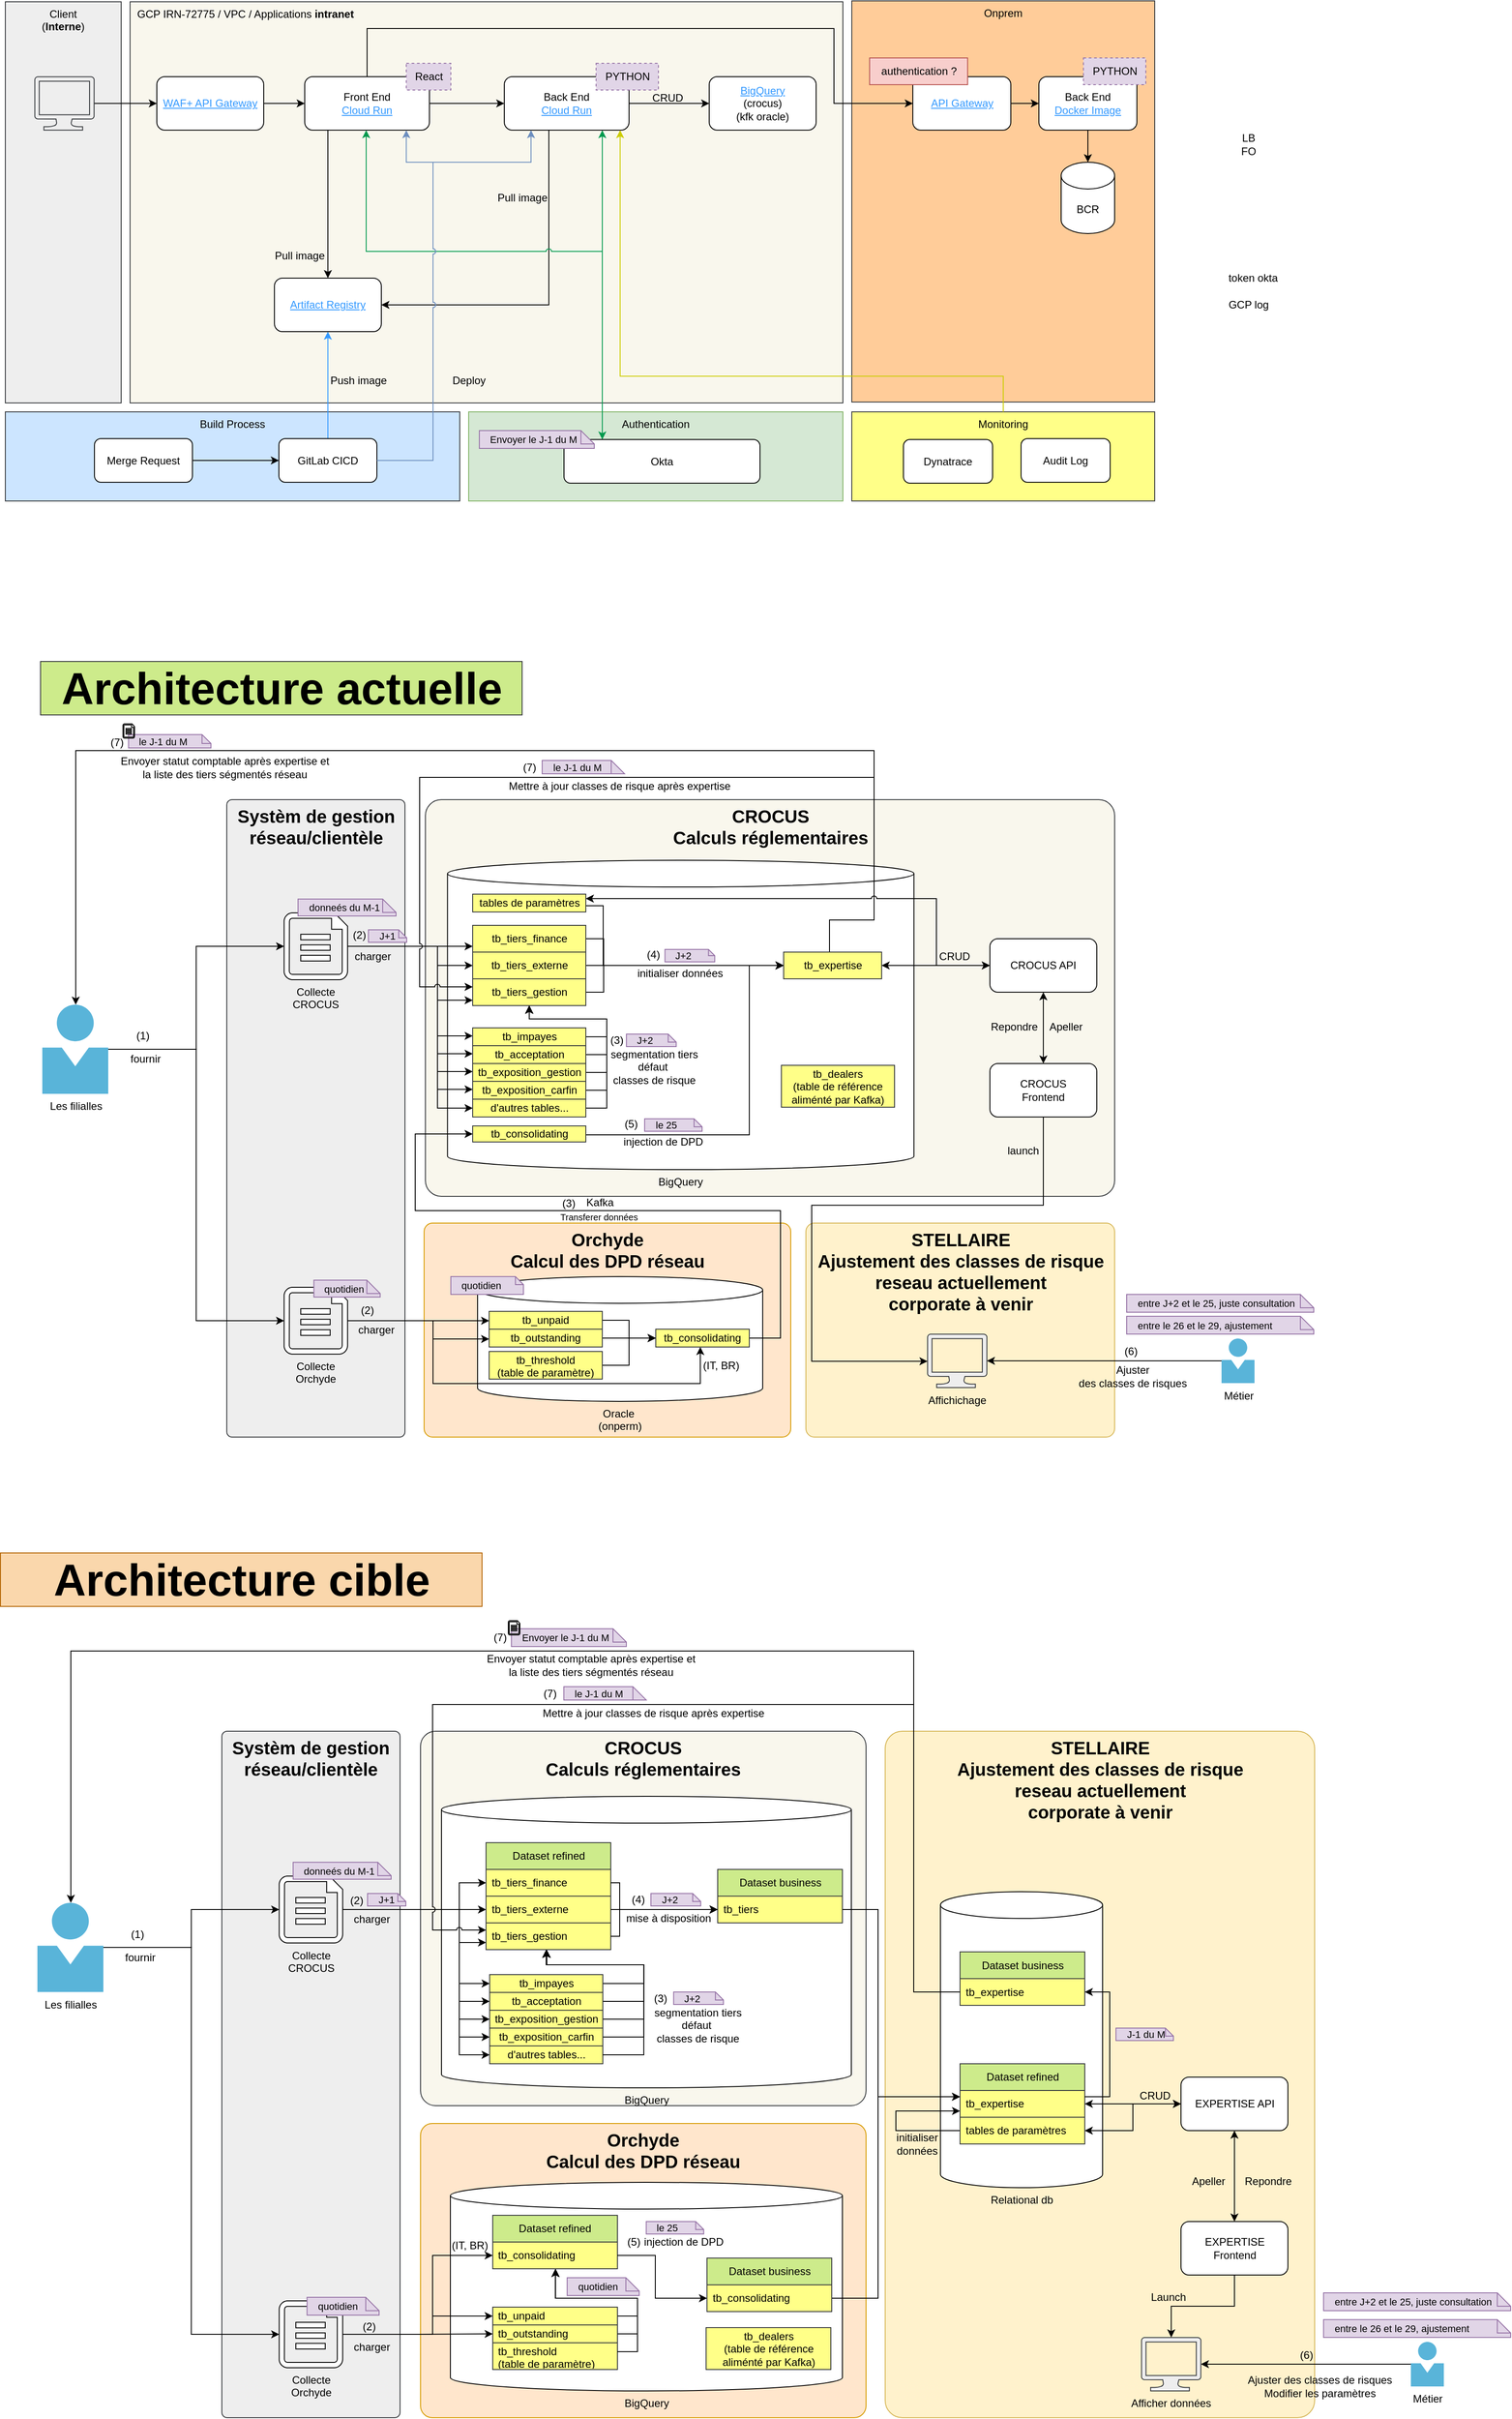 <mxfile version="26.2.14">
  <diagram name="Page-1" id="7LVE9Hj-M3n7S1KzNMF_">
    <mxGraphModel dx="2026" dy="1123" grid="1" gridSize="10" guides="1" tooltips="1" connect="1" arrows="1" fold="1" page="1" pageScale="1" pageWidth="827" pageHeight="1169" background="none" math="0" shadow="0">
      <root>
        <mxCell id="0" />
        <mxCell id="1" parent="0" />
        <mxCell id="Iihmui3m76uBsvI2rHNg-98" value="&lt;b&gt;STELLAIRE&lt;/b&gt;&lt;div&gt;&lt;b&gt;Ajustement des classes de risque&lt;/b&gt;&lt;/div&gt;&lt;div&gt;&lt;b&gt;reseau actuellement&lt;/b&gt;&lt;/div&gt;&lt;div&gt;&lt;b&gt;corporate à venir&lt;/b&gt;&lt;/div&gt;" style="rounded=1;whiteSpace=wrap;html=1;verticalAlign=top;align=center;arcSize=4;fontSize=20;spacingLeft=0;fillColor=#fff2cc;strokeColor=#d6b656;" parent="1" vertex="1">
          <mxGeometry x="1077.5" y="2010" width="482" height="770" as="geometry" />
        </mxCell>
        <mxCell id="Iihmui3m76uBsvI2rHNg-158" value="Relational db" style="shape=cylinder3;whiteSpace=wrap;html=1;boundedLbl=1;backgroundOutline=1;size=15;verticalAlign=top;labelPosition=center;verticalLabelPosition=bottom;align=center;" parent="1" vertex="1">
          <mxGeometry x="1139.5" y="2190" width="182" height="332" as="geometry" />
        </mxCell>
        <mxCell id="Iihmui3m76uBsvI2rHNg-310" value="Dataset refined" style="swimlane;fontStyle=0;childLayout=stackLayout;horizontal=1;startSize=30;horizontalStack=0;resizeParent=1;resizeParentMax=0;resizeLast=0;collapsible=1;marginBottom=0;whiteSpace=wrap;html=1;fillColor=#cdeb8b;strokeColor=#36393d;" parent="1" vertex="1">
          <mxGeometry x="1161.5" y="2383" width="140" height="90" as="geometry">
            <mxRectangle x="390" y="130" width="110" height="30" as="alternateBounds" />
          </mxGeometry>
        </mxCell>
        <mxCell id="Iihmui3m76uBsvI2rHNg-311" value="tb_expertise" style="text;strokeColor=#36393d;fillColor=#ffff88;align=left;verticalAlign=middle;spacingLeft=4;spacingRight=4;overflow=hidden;points=[[0,0.5],[1,0.5]];portConstraint=eastwest;rotatable=0;whiteSpace=wrap;html=1;" parent="Iihmui3m76uBsvI2rHNg-310" vertex="1">
          <mxGeometry y="30" width="140" height="30" as="geometry" />
        </mxCell>
        <mxCell id="Iihmui3m76uBsvI2rHNg-318" style="edgeStyle=orthogonalEdgeStyle;rounded=0;orthogonalLoop=1;jettySize=auto;html=1;jumpStyle=arc;" parent="Iihmui3m76uBsvI2rHNg-310" source="Iihmui3m76uBsvI2rHNg-312" target="Iihmui3m76uBsvI2rHNg-311" edge="1">
          <mxGeometry relative="1" as="geometry">
            <mxPoint x="140" y="71" as="sourcePoint" />
            <mxPoint x="20" y="57" as="targetPoint" />
            <Array as="points">
              <mxPoint x="-72" y="75" />
              <mxPoint x="-72" y="53" />
            </Array>
          </mxGeometry>
        </mxCell>
        <mxCell id="Iihmui3m76uBsvI2rHNg-312" value="tables de paramètres" style="text;strokeColor=#36393d;fillColor=#ffff88;align=left;verticalAlign=middle;spacingLeft=4;spacingRight=4;overflow=hidden;points=[[0,0.5],[1,0.5]];portConstraint=eastwest;rotatable=0;whiteSpace=wrap;html=1;" parent="Iihmui3m76uBsvI2rHNg-310" vertex="1">
          <mxGeometry y="60" width="140" height="30" as="geometry" />
        </mxCell>
        <mxCell id="Iihmui3m76uBsvI2rHNg-80" value="&lt;b&gt;STELLAIRE&lt;/b&gt;&lt;div&gt;&lt;div&gt;&lt;b&gt;Ajustement des classes de risque&lt;/b&gt;&lt;/div&gt;&lt;div&gt;&lt;b&gt;reseau actuellement&lt;/b&gt;&lt;/div&gt;&lt;div&gt;&lt;b&gt;corporate à venir&lt;/b&gt;&lt;/div&gt;&lt;/div&gt;" style="rounded=1;whiteSpace=wrap;html=1;verticalAlign=top;align=center;arcSize=4;fontSize=20;spacingLeft=0;fillColor=#fff2cc;strokeColor=#d6b656;" parent="1" vertex="1">
          <mxGeometry x="988.5" y="1440" width="346.5" height="240" as="geometry" />
        </mxCell>
        <mxCell id="Iihmui3m76uBsvI2rHNg-45" value="&lt;b&gt;Orchyde&lt;/b&gt;&lt;div&gt;&lt;b&gt;Calcul des DPD&amp;nbsp;&lt;/b&gt;&lt;b style=&quot;background-color: transparent; color: light-dark(rgb(0, 0, 0), rgb(255, 255, 255));&quot;&gt;réseau&lt;/b&gt;&lt;/div&gt;" style="rounded=1;whiteSpace=wrap;html=1;verticalAlign=top;align=center;arcSize=4;fontSize=20;spacingLeft=0;fillColor=#ffe6cc;strokeColor=#d79b00;" parent="1" vertex="1">
          <mxGeometry x="560" y="1440" width="411.5" height="240" as="geometry" />
        </mxCell>
        <mxCell id="Iihmui3m76uBsvI2rHNg-5" value="&lt;b&gt;CROCUS&lt;/b&gt;&lt;div&gt;&lt;b&gt;Calculs réglementaires&lt;/b&gt;&lt;b&gt;&lt;/b&gt;&lt;/div&gt;" style="rounded=1;whiteSpace=wrap;html=1;verticalAlign=top;align=center;arcSize=4;fontSize=20;spacingLeft=0;fillColor=#f9f7ed;strokeColor=#36393d;" parent="1" vertex="1">
          <mxGeometry x="561.5" y="965" width="773.5" height="445" as="geometry" />
        </mxCell>
        <mxCell id="Iihmui3m76uBsvI2rHNg-7" value="BigQuery" style="shape=cylinder3;whiteSpace=wrap;html=1;boundedLbl=1;backgroundOutline=1;size=15;verticalAlign=top;labelPosition=center;verticalLabelPosition=bottom;align=center;" parent="1" vertex="1">
          <mxGeometry x="586.25" y="1033" width="523.5" height="347" as="geometry" />
        </mxCell>
        <mxCell id="tkHse5d7qs6445GU6mNq-1" value="Monitoring" style="whiteSpace=wrap;html=1;verticalAlign=top;fillColor=#ffff88;strokeColor=#36393d;" parent="1" vertex="1">
          <mxGeometry x="1040" y="530" width="340" height="100" as="geometry" />
        </mxCell>
        <mxCell id="47AGt8TNXksjBqSl8YJA-41" value="Authentication" style="whiteSpace=wrap;html=1;verticalAlign=top;fillColor=#d5e8d4;strokeColor=#82b366;" parent="1" vertex="1">
          <mxGeometry x="610" y="530" width="420" height="100" as="geometry" />
        </mxCell>
        <mxCell id="47AGt8TNXksjBqSl8YJA-20" value="Onprem" style="whiteSpace=wrap;html=1;verticalAlign=top;fillColor=#ffcc99;strokeColor=#36393d;" parent="1" vertex="1">
          <mxGeometry x="1040" y="69" width="340" height="450" as="geometry" />
        </mxCell>
        <mxCell id="47AGt8TNXksjBqSl8YJA-19" value="GCP IRN-72775 / VPC / Applications &lt;b&gt;&lt;font style=&quot;font-size: 12px;&quot;&gt;intranet&lt;/font&gt;&lt;/b&gt;&amp;nbsp;" style="whiteSpace=wrap;html=1;verticalAlign=top;fillColor=#f9f7ed;strokeColor=#36393d;align=left;spacingLeft=6;" parent="1" vertex="1">
          <mxGeometry x="230" y="70" width="800" height="450" as="geometry" />
        </mxCell>
        <mxCell id="47AGt8TNXksjBqSl8YJA-18" value="Client&lt;br&gt;(&lt;b&gt;Interne&lt;/b&gt;)" style="whiteSpace=wrap;html=1;verticalAlign=top;fillColor=#eeeeee;strokeColor=#36393d;" parent="1" vertex="1">
          <mxGeometry x="90" y="70" width="130" height="450" as="geometry" />
        </mxCell>
        <mxCell id="47AGt8TNXksjBqSl8YJA-37" style="edgeStyle=orthogonalEdgeStyle;rounded=0;orthogonalLoop=1;jettySize=auto;html=1;" parent="1" source="47AGt8TNXksjBqSl8YJA-1" target="47AGt8TNXksjBqSl8YJA-25" edge="1">
          <mxGeometry relative="1" as="geometry">
            <Array as="points">
              <mxPoint x="452" y="250" />
              <mxPoint x="452" y="250" />
            </Array>
          </mxGeometry>
        </mxCell>
        <mxCell id="47AGt8TNXksjBqSl8YJA-42" style="edgeStyle=orthogonalEdgeStyle;rounded=0;orthogonalLoop=1;jettySize=auto;html=1;" parent="1" source="47AGt8TNXksjBqSl8YJA-1" target="47AGt8TNXksjBqSl8YJA-2" edge="1">
          <mxGeometry relative="1" as="geometry">
            <mxPoint x="590" y="184" as="targetPoint" />
          </mxGeometry>
        </mxCell>
        <mxCell id="j3oY_1pEguYsVX4skTPp-10" style="edgeStyle=orthogonalEdgeStyle;rounded=0;orthogonalLoop=1;jettySize=auto;html=1;entryX=0;entryY=0.5;entryDx=0;entryDy=0;" parent="1" source="47AGt8TNXksjBqSl8YJA-1" target="j3oY_1pEguYsVX4skTPp-5" edge="1">
          <mxGeometry relative="1" as="geometry">
            <Array as="points">
              <mxPoint x="496" y="100" />
              <mxPoint x="1020" y="100" />
              <mxPoint x="1020" y="184" />
            </Array>
          </mxGeometry>
        </mxCell>
        <mxCell id="47AGt8TNXksjBqSl8YJA-1" value="Front End&lt;div&gt;&lt;font style=&quot;color: rgb(51, 153, 255);&quot;&gt;&lt;u&gt;Cloud Run&lt;/u&gt;&lt;/font&gt;&lt;/div&gt;" style="rounded=1;whiteSpace=wrap;html=1;" parent="1" vertex="1">
          <mxGeometry x="426" y="154" width="140" height="60" as="geometry" />
        </mxCell>
        <mxCell id="47AGt8TNXksjBqSl8YJA-7" style="edgeStyle=orthogonalEdgeStyle;rounded=0;orthogonalLoop=1;jettySize=auto;html=1;" parent="1" source="47AGt8TNXksjBqSl8YJA-2" target="47AGt8TNXksjBqSl8YJA-4" edge="1">
          <mxGeometry relative="1" as="geometry">
            <Array as="points" />
          </mxGeometry>
        </mxCell>
        <mxCell id="47AGt8TNXksjBqSl8YJA-12" style="edgeStyle=orthogonalEdgeStyle;rounded=0;orthogonalLoop=1;jettySize=auto;html=1;startArrow=classic;startFill=1;strokeColor=#00994D;" parent="1" source="47AGt8TNXksjBqSl8YJA-2" target="47AGt8TNXksjBqSl8YJA-9" edge="1">
          <mxGeometry relative="1" as="geometry">
            <Array as="points">
              <mxPoint x="760" y="550" />
              <mxPoint x="760" y="550" />
            </Array>
            <mxPoint x="753" y="210" as="sourcePoint" />
          </mxGeometry>
        </mxCell>
        <mxCell id="47AGt8TNXksjBqSl8YJA-38" style="edgeStyle=orthogonalEdgeStyle;rounded=0;orthogonalLoop=1;jettySize=auto;html=1;jumpStyle=arc;" parent="1" source="47AGt8TNXksjBqSl8YJA-2" target="47AGt8TNXksjBqSl8YJA-25" edge="1">
          <mxGeometry relative="1" as="geometry">
            <Array as="points">
              <mxPoint x="700" y="410" />
            </Array>
          </mxGeometry>
        </mxCell>
        <mxCell id="47AGt8TNXksjBqSl8YJA-2" value="Back End&lt;div&gt;&lt;font style=&quot;color: rgb(51, 153, 255);&quot;&gt;&lt;u&gt;Cloud Run&lt;/u&gt;&lt;/font&gt;&lt;/div&gt;" style="rounded=1;whiteSpace=wrap;html=1;" parent="1" vertex="1">
          <mxGeometry x="650" y="154" width="140" height="60" as="geometry" />
        </mxCell>
        <mxCell id="47AGt8TNXksjBqSl8YJA-3" value="BCR" style="shape=cylinder3;whiteSpace=wrap;html=1;boundedLbl=1;backgroundOutline=1;size=15;" parent="1" vertex="1">
          <mxGeometry x="1275" y="250" width="60" height="80" as="geometry" />
        </mxCell>
        <mxCell id="47AGt8TNXksjBqSl8YJA-4" value="&lt;font style=&quot;color: rgb(51, 153, 255);&quot;&gt;&lt;u&gt;BigQuery&lt;/u&gt;&lt;/font&gt;&lt;div&gt;(crocus)&lt;/div&gt;&lt;div&gt;(kfk oracle)&lt;/div&gt;" style="rounded=1;whiteSpace=wrap;html=1;" parent="1" vertex="1">
          <mxGeometry x="880" y="154" width="120" height="60" as="geometry" />
        </mxCell>
        <mxCell id="fvg6hHuEQ41z53p46Cut-3" style="edgeStyle=orthogonalEdgeStyle;rounded=0;orthogonalLoop=1;jettySize=auto;html=1;jumpStyle=arc;strokeColor=#00994D;" parent="1" source="47AGt8TNXksjBqSl8YJA-9" edge="1">
          <mxGeometry relative="1" as="geometry">
            <mxPoint x="725" y="561" as="sourcePoint" />
            <mxPoint x="495" y="214" as="targetPoint" />
            <Array as="points">
              <mxPoint x="760" y="350" />
              <mxPoint x="495" y="350" />
            </Array>
          </mxGeometry>
        </mxCell>
        <mxCell id="47AGt8TNXksjBqSl8YJA-9" value="Okta" style="rounded=1;whiteSpace=wrap;html=1;" parent="1" vertex="1">
          <mxGeometry x="717" y="561" width="220" height="49" as="geometry" />
        </mxCell>
        <mxCell id="47AGt8TNXksjBqSl8YJA-40" style="edgeStyle=orthogonalEdgeStyle;rounded=0;orthogonalLoop=1;jettySize=auto;html=1;" parent="1" source="47AGt8TNXksjBqSl8YJA-14" target="47AGt8TNXksjBqSl8YJA-1" edge="1">
          <mxGeometry relative="1" as="geometry" />
        </mxCell>
        <mxCell id="47AGt8TNXksjBqSl8YJA-14" value="&lt;font style=&quot;color: rgb(51, 153, 255);&quot;&gt;&lt;u&gt;WAF+ API Gateway&lt;br&gt;&lt;/u&gt;&lt;/font&gt;" style="rounded=1;whiteSpace=wrap;html=1;" parent="1" vertex="1">
          <mxGeometry x="260" y="154" width="120" height="60" as="geometry" />
        </mxCell>
        <mxCell id="47AGt8TNXksjBqSl8YJA-39" style="edgeStyle=orthogonalEdgeStyle;rounded=0;orthogonalLoop=1;jettySize=auto;html=1;" parent="1" source="47AGt8TNXksjBqSl8YJA-16" target="47AGt8TNXksjBqSl8YJA-14" edge="1">
          <mxGeometry relative="1" as="geometry" />
        </mxCell>
        <mxCell id="47AGt8TNXksjBqSl8YJA-16" value="" style="verticalLabelPosition=bottom;html=1;verticalAlign=top;align=center;strokeColor=#36393d;fillColor=#eeeeee;shape=mxgraph.azure.computer;pointerEvents=1;" parent="1" vertex="1">
          <mxGeometry x="123" y="154" width="66.67" height="60" as="geometry" />
        </mxCell>
        <mxCell id="47AGt8TNXksjBqSl8YJA-21" value="Build Process" style="whiteSpace=wrap;html=1;verticalAlign=top;fillColor=#cce5ff;strokeColor=#36393d;" parent="1" vertex="1">
          <mxGeometry x="90" y="530" width="510" height="100" as="geometry" />
        </mxCell>
        <mxCell id="47AGt8TNXksjBqSl8YJA-36" style="edgeStyle=orthogonalEdgeStyle;rounded=0;orthogonalLoop=1;jettySize=auto;html=1;entryX=0.5;entryY=1;entryDx=0;entryDy=0;strokeColor=#3399FF;" parent="1" source="47AGt8TNXksjBqSl8YJA-24" target="47AGt8TNXksjBqSl8YJA-25" edge="1">
          <mxGeometry relative="1" as="geometry" />
        </mxCell>
        <mxCell id="IoXaIu04obcm0sNQwNpP-4" style="edgeStyle=orthogonalEdgeStyle;rounded=0;orthogonalLoop=1;jettySize=auto;html=1;jumpStyle=arc;strokeColor=#6C8EBF;" parent="1" source="47AGt8TNXksjBqSl8YJA-24" target="47AGt8TNXksjBqSl8YJA-2" edge="1">
          <mxGeometry relative="1" as="geometry">
            <Array as="points">
              <mxPoint x="570" y="585" />
              <mxPoint x="570" y="250" />
              <mxPoint x="680" y="250" />
            </Array>
          </mxGeometry>
        </mxCell>
        <mxCell id="47AGt8TNXksjBqSl8YJA-24" value="GitLab CICD" style="rounded=1;whiteSpace=wrap;html=1;" parent="1" vertex="1">
          <mxGeometry x="397" y="560" width="110" height="49" as="geometry" />
        </mxCell>
        <mxCell id="47AGt8TNXksjBqSl8YJA-25" value="&lt;font style=&quot;color: rgb(51, 153, 255);&quot;&gt;&lt;u&gt;Artifact Registry&lt;/u&gt;&lt;/font&gt;" style="rounded=1;whiteSpace=wrap;html=1;" parent="1" vertex="1">
          <mxGeometry x="392" y="380" width="120" height="60" as="geometry" />
        </mxCell>
        <mxCell id="47AGt8TNXksjBqSl8YJA-30" style="edgeStyle=orthogonalEdgeStyle;rounded=0;orthogonalLoop=1;jettySize=auto;html=1;strokeColor=#CCCC00;" parent="1" source="tkHse5d7qs6445GU6mNq-1" target="47AGt8TNXksjBqSl8YJA-2" edge="1">
          <mxGeometry relative="1" as="geometry">
            <Array as="points">
              <mxPoint x="1210" y="490" />
              <mxPoint x="780" y="490" />
            </Array>
            <mxPoint x="910" y="585" as="sourcePoint" />
          </mxGeometry>
        </mxCell>
        <mxCell id="47AGt8TNXksjBqSl8YJA-27" value="&lt;div style=&quot;text-wrap-mode: wrap;&quot;&gt;&lt;span style=&quot;background-color: transparent; color: light-dark(rgb(0, 0, 0), rgb(255, 255, 255));&quot;&gt;React&lt;/span&gt;&lt;/div&gt;" style="text;html=1;align=center;verticalAlign=middle;resizable=0;points=[];autosize=1;strokeColor=#9673a6;fillColor=#e1d5e7;dashed=1;" parent="1" vertex="1">
          <mxGeometry x="540" y="139" width="50" height="30" as="geometry" />
        </mxCell>
        <mxCell id="47AGt8TNXksjBqSl8YJA-28" value="&lt;div style=&quot;text-wrap-mode: wrap;&quot;&gt;PYTHON&lt;/div&gt;" style="text;html=1;align=center;verticalAlign=middle;resizable=0;points=[];autosize=1;strokeColor=#9673a6;fillColor=#e1d5e7;dashed=1;" parent="1" vertex="1">
          <mxGeometry x="753" y="139" width="70" height="30" as="geometry" />
        </mxCell>
        <mxCell id="47AGt8TNXksjBqSl8YJA-45" value="Pull image" style="text;html=1;align=center;verticalAlign=middle;resizable=0;points=[];autosize=1;strokeColor=none;fillColor=none;" parent="1" vertex="1">
          <mxGeometry x="380" y="340" width="80" height="30" as="geometry" />
        </mxCell>
        <mxCell id="47AGt8TNXksjBqSl8YJA-46" value="Pull image" style="text;html=1;align=center;verticalAlign=middle;resizable=0;points=[];autosize=1;strokeColor=none;fillColor=none;" parent="1" vertex="1">
          <mxGeometry x="630" y="275" width="80" height="30" as="geometry" />
        </mxCell>
        <mxCell id="47AGt8TNXksjBqSl8YJA-47" value="CRUD" style="text;html=1;align=center;verticalAlign=middle;resizable=0;points=[];autosize=1;strokeColor=none;fillColor=none;" parent="1" vertex="1">
          <mxGeometry x="803" y="163" width="60" height="30" as="geometry" />
        </mxCell>
        <mxCell id="tkHse5d7qs6445GU6mNq-2" value="Audit Log" style="rounded=1;whiteSpace=wrap;html=1;" parent="1" vertex="1">
          <mxGeometry x="1230" y="560" width="100" height="49" as="geometry" />
        </mxCell>
        <mxCell id="IoXaIu04obcm0sNQwNpP-1" value="Dynatrace" style="rounded=1;whiteSpace=wrap;html=1;" parent="1" vertex="1">
          <mxGeometry x="1098" y="561" width="100" height="49" as="geometry" />
        </mxCell>
        <mxCell id="IoXaIu04obcm0sNQwNpP-2" value="Push image" style="text;html=1;align=center;verticalAlign=middle;resizable=0;points=[];autosize=1;strokeColor=none;fillColor=none;" parent="1" vertex="1">
          <mxGeometry x="441" y="480" width="90" height="30" as="geometry" />
        </mxCell>
        <mxCell id="IoXaIu04obcm0sNQwNpP-3" style="edgeStyle=orthogonalEdgeStyle;rounded=0;orthogonalLoop=1;jettySize=auto;html=1;jumpStyle=arc;strokeColor=#6C8EBF;" parent="1" source="47AGt8TNXksjBqSl8YJA-24" target="47AGt8TNXksjBqSl8YJA-1" edge="1">
          <mxGeometry relative="1" as="geometry">
            <Array as="points">
              <mxPoint x="570" y="585" />
              <mxPoint x="570" y="250" />
              <mxPoint x="540" y="250" />
            </Array>
          </mxGeometry>
        </mxCell>
        <mxCell id="IoXaIu04obcm0sNQwNpP-5" value="Deploy" style="text;html=1;align=center;verticalAlign=middle;resizable=0;points=[];autosize=1;strokeColor=none;fillColor=none;" parent="1" vertex="1">
          <mxGeometry x="580" y="480" width="60" height="30" as="geometry" />
        </mxCell>
        <mxCell id="IoXaIu04obcm0sNQwNpP-9" style="edgeStyle=orthogonalEdgeStyle;rounded=0;orthogonalLoop=1;jettySize=auto;html=1;" parent="1" source="IoXaIu04obcm0sNQwNpP-8" target="47AGt8TNXksjBqSl8YJA-24" edge="1">
          <mxGeometry relative="1" as="geometry" />
        </mxCell>
        <mxCell id="IoXaIu04obcm0sNQwNpP-8" value="Merge Request" style="rounded=1;whiteSpace=wrap;html=1;" parent="1" vertex="1">
          <mxGeometry x="190" y="560" width="110" height="49" as="geometry" />
        </mxCell>
        <mxCell id="fvg6hHuEQ41z53p46Cut-2" value="GCP log" style="text;html=1;align=center;verticalAlign=middle;resizable=0;points=[];autosize=1;strokeColor=none;fillColor=none;" parent="1" vertex="1">
          <mxGeometry x="1450" y="395" width="70" height="30" as="geometry" />
        </mxCell>
        <mxCell id="fvg6hHuEQ41z53p46Cut-5" value="token okta" style="text;html=1;align=center;verticalAlign=middle;resizable=0;points=[];autosize=1;strokeColor=none;fillColor=none;" parent="1" vertex="1">
          <mxGeometry x="1450" y="365" width="80" height="30" as="geometry" />
        </mxCell>
        <mxCell id="fvg6hHuEQ41z53p46Cut-6" value="LB&lt;div&gt;FO&lt;/div&gt;" style="text;html=1;align=center;verticalAlign=middle;resizable=0;points=[];autosize=1;strokeColor=none;fillColor=none;" parent="1" vertex="1">
          <mxGeometry x="1465" y="210" width="40" height="40" as="geometry" />
        </mxCell>
        <mxCell id="j3oY_1pEguYsVX4skTPp-4" value="" style="edgeStyle=orthogonalEdgeStyle;rounded=0;orthogonalLoop=1;jettySize=auto;html=1;" parent="1" source="j3oY_1pEguYsVX4skTPp-5" target="j3oY_1pEguYsVX4skTPp-3" edge="1">
          <mxGeometry relative="1" as="geometry">
            <mxPoint x="790" y="184" as="sourcePoint" />
            <mxPoint x="1250" y="184" as="targetPoint" />
            <Array as="points" />
          </mxGeometry>
        </mxCell>
        <mxCell id="j3oY_1pEguYsVX4skTPp-11" style="edgeStyle=orthogonalEdgeStyle;rounded=0;orthogonalLoop=1;jettySize=auto;html=1;" parent="1" source="j3oY_1pEguYsVX4skTPp-3" target="47AGt8TNXksjBqSl8YJA-3" edge="1">
          <mxGeometry relative="1" as="geometry" />
        </mxCell>
        <mxCell id="j3oY_1pEguYsVX4skTPp-3" value="Back End&lt;div&gt;&lt;font style=&quot;color: rgb(51, 153, 255);&quot;&gt;&lt;u&gt;Docker Image&lt;/u&gt;&lt;/font&gt;&lt;/div&gt;" style="rounded=1;whiteSpace=wrap;html=1;" parent="1" vertex="1">
          <mxGeometry x="1250" y="154" width="110" height="60" as="geometry" />
        </mxCell>
        <mxCell id="j3oY_1pEguYsVX4skTPp-5" value="&lt;font style=&quot;color: rgb(51, 153, 255);&quot;&gt;&lt;u style=&quot;&quot;&gt;API Gateway&lt;/u&gt;&lt;/font&gt;" style="rounded=1;whiteSpace=wrap;html=1;" parent="1" vertex="1">
          <mxGeometry x="1108.5" y="154" width="110" height="60" as="geometry" />
        </mxCell>
        <mxCell id="j3oY_1pEguYsVX4skTPp-9" value="authentication ?" style="text;html=1;align=center;verticalAlign=middle;resizable=0;points=[];autosize=1;strokeColor=#b85450;fillColor=#f8cecc;" parent="1" vertex="1">
          <mxGeometry x="1060" y="133" width="110" height="30" as="geometry" />
        </mxCell>
        <mxCell id="j3oY_1pEguYsVX4skTPp-15" value="&lt;div style=&quot;text-wrap-mode: wrap;&quot;&gt;PYTHON&lt;/div&gt;" style="text;html=1;align=center;verticalAlign=middle;resizable=0;points=[];autosize=1;strokeColor=#9673a6;fillColor=#e1d5e7;dashed=1;" parent="1" vertex="1">
          <mxGeometry x="1300" y="133" width="70" height="30" as="geometry" />
        </mxCell>
        <mxCell id="Iihmui3m76uBsvI2rHNg-1" value="&lt;b&gt;Systèm de gestion &lt;br&gt;réseau/clientèle&lt;/b&gt;" style="rounded=1;whiteSpace=wrap;html=1;verticalAlign=top;align=center;arcSize=3;fontSize=20;spacingLeft=0;fillColor=#eeeeee;strokeColor=#36393d;" parent="1" vertex="1">
          <mxGeometry x="338.5" y="965" width="200" height="715" as="geometry" />
        </mxCell>
        <mxCell id="Iihmui3m76uBsvI2rHNg-58" style="edgeStyle=orthogonalEdgeStyle;rounded=0;orthogonalLoop=1;jettySize=auto;html=1;" parent="1" source="Iihmui3m76uBsvI2rHNg-2" target="Iihmui3m76uBsvI2rHNg-12" edge="1">
          <mxGeometry relative="1" as="geometry">
            <Array as="points">
              <mxPoint x="605" y="1130" />
              <mxPoint x="605" y="1130" />
            </Array>
          </mxGeometry>
        </mxCell>
        <mxCell id="Iihmui3m76uBsvI2rHNg-59" style="edgeStyle=orthogonalEdgeStyle;rounded=0;orthogonalLoop=1;jettySize=auto;html=1;" parent="1" source="Iihmui3m76uBsvI2rHNg-2" target="Iihmui3m76uBsvI2rHNg-13" edge="1">
          <mxGeometry relative="1" as="geometry">
            <Array as="points">
              <mxPoint x="575" y="1130" />
              <mxPoint x="575" y="1151" />
            </Array>
          </mxGeometry>
        </mxCell>
        <mxCell id="Iihmui3m76uBsvI2rHNg-60" style="edgeStyle=orthogonalEdgeStyle;rounded=0;orthogonalLoop=1;jettySize=auto;html=1;" parent="1" source="Iihmui3m76uBsvI2rHNg-2" target="Iihmui3m76uBsvI2rHNg-14" edge="1">
          <mxGeometry relative="1" as="geometry">
            <Array as="points">
              <mxPoint x="575" y="1130" />
              <mxPoint x="575" y="1190" />
            </Array>
          </mxGeometry>
        </mxCell>
        <mxCell id="Iihmui3m76uBsvI2rHNg-266" style="edgeStyle=orthogonalEdgeStyle;rounded=0;orthogonalLoop=1;jettySize=auto;html=1;" parent="1" source="Iihmui3m76uBsvI2rHNg-2" target="Iihmui3m76uBsvI2rHNg-193" edge="1">
          <mxGeometry relative="1" as="geometry">
            <Array as="points">
              <mxPoint x="575" y="1130" />
              <mxPoint x="575" y="1230" />
            </Array>
          </mxGeometry>
        </mxCell>
        <mxCell id="Iihmui3m76uBsvI2rHNg-267" style="edgeStyle=orthogonalEdgeStyle;rounded=0;orthogonalLoop=1;jettySize=auto;html=1;" parent="1" source="Iihmui3m76uBsvI2rHNg-2" target="Iihmui3m76uBsvI2rHNg-191" edge="1">
          <mxGeometry relative="1" as="geometry">
            <Array as="points">
              <mxPoint x="575" y="1130" />
              <mxPoint x="575" y="1250" />
            </Array>
          </mxGeometry>
        </mxCell>
        <mxCell id="Iihmui3m76uBsvI2rHNg-268" style="edgeStyle=orthogonalEdgeStyle;rounded=0;orthogonalLoop=1;jettySize=auto;html=1;" parent="1" source="Iihmui3m76uBsvI2rHNg-2" target="Iihmui3m76uBsvI2rHNg-197" edge="1">
          <mxGeometry relative="1" as="geometry">
            <Array as="points">
              <mxPoint x="575" y="1130" />
              <mxPoint x="575" y="1270" />
            </Array>
          </mxGeometry>
        </mxCell>
        <mxCell id="Iihmui3m76uBsvI2rHNg-269" style="edgeStyle=orthogonalEdgeStyle;rounded=0;orthogonalLoop=1;jettySize=auto;html=1;" parent="1" source="Iihmui3m76uBsvI2rHNg-2" target="Iihmui3m76uBsvI2rHNg-196" edge="1">
          <mxGeometry relative="1" as="geometry">
            <Array as="points">
              <mxPoint x="575" y="1130" />
              <mxPoint x="575" y="1290" />
            </Array>
          </mxGeometry>
        </mxCell>
        <mxCell id="Iihmui3m76uBsvI2rHNg-270" style="edgeStyle=orthogonalEdgeStyle;rounded=0;orthogonalLoop=1;jettySize=auto;html=1;" parent="1" source="Iihmui3m76uBsvI2rHNg-2" target="Iihmui3m76uBsvI2rHNg-220" edge="1">
          <mxGeometry relative="1" as="geometry">
            <Array as="points">
              <mxPoint x="575" y="1130" />
              <mxPoint x="575" y="1311" />
            </Array>
          </mxGeometry>
        </mxCell>
        <mxCell id="Iihmui3m76uBsvI2rHNg-2" value="Collecte&lt;div&gt;CROCUS&lt;/div&gt;" style="verticalLabelPosition=bottom;html=1;verticalAlign=top;align=center;shape=mxgraph.azure.cloud_services_configuration_file;pointerEvents=1;" parent="1" vertex="1">
          <mxGeometry x="402.87" y="1092" width="71.25" height="75" as="geometry" />
        </mxCell>
        <mxCell id="Iihmui3m76uBsvI2rHNg-47" style="edgeStyle=orthogonalEdgeStyle;rounded=0;orthogonalLoop=1;jettySize=auto;html=1;entryX=0;entryY=0.5;entryDx=0;entryDy=0;" parent="1" source="Iihmui3m76uBsvI2rHNg-12" target="Iihmui3m76uBsvI2rHNg-15" edge="1">
          <mxGeometry relative="1" as="geometry">
            <Array as="points">
              <mxPoint x="761.5" y="1121" />
              <mxPoint x="761.5" y="1151" />
            </Array>
          </mxGeometry>
        </mxCell>
        <mxCell id="Iihmui3m76uBsvI2rHNg-12" value="tb_tiers_finance" style="rounded=0;whiteSpace=wrap;html=1;fillColor=#ffff88;strokeColor=#36393d;" parent="1" vertex="1">
          <mxGeometry x="614.5" y="1106" width="127" height="30" as="geometry" />
        </mxCell>
        <mxCell id="Iihmui3m76uBsvI2rHNg-46" style="edgeStyle=orthogonalEdgeStyle;rounded=0;orthogonalLoop=1;jettySize=auto;html=1;entryX=0;entryY=0.5;entryDx=0;entryDy=0;" parent="1" source="Iihmui3m76uBsvI2rHNg-13" target="Iihmui3m76uBsvI2rHNg-15" edge="1">
          <mxGeometry relative="1" as="geometry" />
        </mxCell>
        <mxCell id="Iihmui3m76uBsvI2rHNg-13" value="tb_tiers_externe" style="rounded=0;whiteSpace=wrap;html=1;fillColor=#ffff88;strokeColor=#36393d;" parent="1" vertex="1">
          <mxGeometry x="614.5" y="1136" width="127" height="30" as="geometry" />
        </mxCell>
        <mxCell id="Iihmui3m76uBsvI2rHNg-32" style="edgeStyle=orthogonalEdgeStyle;rounded=0;orthogonalLoop=1;jettySize=auto;html=1;entryX=0;entryY=0.5;entryDx=0;entryDy=0;" parent="1" source="Iihmui3m76uBsvI2rHNg-14" target="Iihmui3m76uBsvI2rHNg-15" edge="1">
          <mxGeometry relative="1" as="geometry">
            <Array as="points">
              <mxPoint x="761.5" y="1181" />
              <mxPoint x="761.5" y="1151" />
            </Array>
          </mxGeometry>
        </mxCell>
        <mxCell id="Iihmui3m76uBsvI2rHNg-14" value="tb_tiers_gestion" style="rounded=0;whiteSpace=wrap;html=1;fillColor=#ffff88;strokeColor=#36393d;" parent="1" vertex="1">
          <mxGeometry x="614.5" y="1166" width="127" height="30" as="geometry" />
        </mxCell>
        <mxCell id="Iihmui3m76uBsvI2rHNg-65" style="edgeStyle=orthogonalEdgeStyle;rounded=0;orthogonalLoop=1;jettySize=auto;html=1;jumpStyle=arc;" parent="1" source="Iihmui3m76uBsvI2rHNg-15" target="Iihmui3m76uBsvI2rHNg-61" edge="1">
          <mxGeometry relative="1" as="geometry">
            <Array as="points">
              <mxPoint x="1015" y="1100" />
              <mxPoint x="1065" y="1100" />
              <mxPoint x="1065" y="910" />
              <mxPoint x="169" y="910" />
            </Array>
          </mxGeometry>
        </mxCell>
        <mxCell id="Iihmui3m76uBsvI2rHNg-300" style="edgeStyle=orthogonalEdgeStyle;rounded=0;orthogonalLoop=1;jettySize=auto;html=1;jumpStyle=arc;" parent="1" source="Iihmui3m76uBsvI2rHNg-15" edge="1">
          <mxGeometry relative="1" as="geometry">
            <mxPoint x="1015" y="1131" as="sourcePoint" />
            <mxPoint x="614.5" y="1175.0" as="targetPoint" />
            <Array as="points">
              <mxPoint x="1015" y="1100" />
              <mxPoint x="1065" y="1100" />
              <mxPoint x="1065" y="940" />
              <mxPoint x="555" y="940" />
              <mxPoint x="555" y="1175" />
            </Array>
          </mxGeometry>
        </mxCell>
        <mxCell id="Iihmui3m76uBsvI2rHNg-15" value="tb_expertise" style="rounded=0;whiteSpace=wrap;html=1;fillColor=#ffff88;strokeColor=#36393d;" parent="1" vertex="1">
          <mxGeometry x="963.5" y="1136" width="110" height="30" as="geometry" />
        </mxCell>
        <mxCell id="Iihmui3m76uBsvI2rHNg-34" style="edgeStyle=orthogonalEdgeStyle;rounded=0;orthogonalLoop=1;jettySize=auto;html=1;" parent="1" source="Iihmui3m76uBsvI2rHNg-16" target="Iihmui3m76uBsvI2rHNg-15" edge="1">
          <mxGeometry relative="1" as="geometry">
            <Array as="points">
              <mxPoint x="925" y="1341" />
              <mxPoint x="925" y="1151" />
            </Array>
          </mxGeometry>
        </mxCell>
        <mxCell id="Iihmui3m76uBsvI2rHNg-16" value="&lt;span style=&quot;&quot;&gt;tb_consolidating&lt;/span&gt;" style="rounded=0;whiteSpace=wrap;html=1;fillColor=#ffff88;strokeColor=#36393d;align=center;" parent="1" vertex="1">
          <mxGeometry x="614.5" y="1331" width="127" height="18" as="geometry" />
        </mxCell>
        <mxCell id="Iihmui3m76uBsvI2rHNg-88" style="edgeStyle=orthogonalEdgeStyle;rounded=0;orthogonalLoop=1;jettySize=auto;html=1;startArrow=classic;startFill=1;jumpStyle=arc;" parent="1" target="Iihmui3m76uBsvI2rHNg-22" edge="1">
          <mxGeometry relative="1" as="geometry">
            <mxPoint x="741.5" y="1076" as="sourcePoint" />
            <mxPoint x="1195" y="1156" as="targetPoint" />
            <Array as="points">
              <mxPoint x="1135" y="1076" />
              <mxPoint x="1135" y="1151" />
            </Array>
          </mxGeometry>
        </mxCell>
        <mxCell id="Iihmui3m76uBsvI2rHNg-221" style="edgeStyle=orthogonalEdgeStyle;rounded=0;orthogonalLoop=1;jettySize=auto;html=1;" parent="1" target="Iihmui3m76uBsvI2rHNg-15" edge="1">
          <mxGeometry relative="1" as="geometry">
            <mxPoint x="741.5" y="1084" as="sourcePoint" />
            <mxPoint x="963.5" y="1144" as="targetPoint" />
            <Array as="points">
              <mxPoint x="761" y="1084" />
              <mxPoint x="761" y="1151" />
            </Array>
          </mxGeometry>
        </mxCell>
        <mxCell id="Iihmui3m76uBsvI2rHNg-17" value="tables de paramètres" style="rounded=0;whiteSpace=wrap;html=1;fillColor=#ffff88;strokeColor=#36393d;" parent="1" vertex="1">
          <mxGeometry x="614.5" y="1071" width="127" height="20" as="geometry" />
        </mxCell>
        <mxCell id="Iihmui3m76uBsvI2rHNg-24" style="edgeStyle=orthogonalEdgeStyle;rounded=0;orthogonalLoop=1;jettySize=auto;html=1;" parent="1" source="Iihmui3m76uBsvI2rHNg-19" target="Iihmui3m76uBsvI2rHNg-21" edge="1">
          <mxGeometry relative="1" as="geometry">
            <Array as="points">
              <mxPoint x="1341.5" y="1594.5" />
              <mxPoint x="1341.5" y="1594.5" />
            </Array>
          </mxGeometry>
        </mxCell>
        <mxCell id="Iihmui3m76uBsvI2rHNg-19" value="Métier" style="image;sketch=0;aspect=fixed;html=1;points=[];align=center;fontSize=12;image=img/lib/mscae/Person.svg;" parent="1" vertex="1">
          <mxGeometry x="1455" y="1569.5" width="37" height="50" as="geometry" />
        </mxCell>
        <mxCell id="Iihmui3m76uBsvI2rHNg-21" value="Affichichage" style="verticalLabelPosition=bottom;html=1;verticalAlign=top;align=center;strokeColor=#36393d;fillColor=#eeeeee;shape=mxgraph.azure.computer;pointerEvents=1;" parent="1" vertex="1">
          <mxGeometry x="1125" y="1564.5" width="66.67" height="60" as="geometry" />
        </mxCell>
        <mxCell id="Iihmui3m76uBsvI2rHNg-22" value="CROCUS API" style="rounded=1;whiteSpace=wrap;html=1;" parent="1" vertex="1">
          <mxGeometry x="1195" y="1121" width="120" height="60" as="geometry" />
        </mxCell>
        <mxCell id="Iihmui3m76uBsvI2rHNg-25" value="&lt;div&gt;Ajuster &lt;br&gt;des classes de risques&lt;/div&gt;" style="text;html=1;align=center;verticalAlign=middle;resizable=0;points=[];autosize=1;strokeColor=none;fillColor=none;" parent="1" vertex="1">
          <mxGeometry x="1285" y="1592" width="140" height="40" as="geometry" />
        </mxCell>
        <mxCell id="Iihmui3m76uBsvI2rHNg-26" style="edgeStyle=orthogonalEdgeStyle;rounded=0;orthogonalLoop=1;jettySize=auto;html=1;startArrow=classic;startFill=1;" parent="1" source="Iihmui3m76uBsvI2rHNg-22" target="Iihmui3m76uBsvI2rHNg-15" edge="1">
          <mxGeometry relative="1" as="geometry">
            <Array as="points" />
          </mxGeometry>
        </mxCell>
        <mxCell id="Iihmui3m76uBsvI2rHNg-27" value="CRUD" style="text;html=1;align=center;verticalAlign=middle;resizable=0;points=[];autosize=1;strokeColor=none;fillColor=none;" parent="1" vertex="1">
          <mxGeometry x="1125" y="1126" width="60" height="30" as="geometry" />
        </mxCell>
        <mxCell id="Iihmui3m76uBsvI2rHNg-28" value="Apeller" style="text;html=1;align=center;verticalAlign=middle;resizable=0;points=[];autosize=1;strokeColor=none;fillColor=none;" parent="1" vertex="1">
          <mxGeometry x="1250" y="1205" width="60" height="30" as="geometry" />
        </mxCell>
        <mxCell id="Iihmui3m76uBsvI2rHNg-31" value="Repondre" style="text;html=1;align=center;verticalAlign=middle;resizable=0;points=[];autosize=1;strokeColor=none;fillColor=none;" parent="1" vertex="1">
          <mxGeometry x="1182" y="1205" width="80" height="30" as="geometry" />
        </mxCell>
        <mxCell id="Iihmui3m76uBsvI2rHNg-35" value="Oracle&amp;nbsp;&lt;br&gt;(onperm)" style="shape=cylinder3;whiteSpace=wrap;html=1;boundedLbl=1;backgroundOutline=1;size=15;verticalAlign=top;labelPosition=center;verticalLabelPosition=bottom;align=center;" parent="1" vertex="1">
          <mxGeometry x="620" y="1500" width="320" height="140" as="geometry" />
        </mxCell>
        <mxCell id="Iihmui3m76uBsvI2rHNg-38" value="Kafka" style="text;html=1;align=center;verticalAlign=middle;resizable=0;points=[];autosize=1;strokeColor=none;fillColor=none;" parent="1" vertex="1">
          <mxGeometry x="731.5" y="1402" width="50" height="30" as="geometry" />
        </mxCell>
        <mxCell id="Iihmui3m76uBsvI2rHNg-44" value="Transferer données" style="text;html=1;align=center;verticalAlign=middle;resizable=0;points=[];autosize=1;strokeColor=none;fillColor=none;fontSize=10;" parent="1" vertex="1">
          <mxGeometry x="700.56" y="1418" width="110" height="30" as="geometry" />
        </mxCell>
        <mxCell id="Iihmui3m76uBsvI2rHNg-50" value="donneés du M-1" style="shape=note;size=15;align=left;spacingLeft=10;html=1;whiteSpace=wrap;fillColor=#e1d5e7;strokeColor=#9673a6;fontSize=11;" parent="1" vertex="1">
          <mxGeometry x="418.5" y="1076.5" width="110" height="19" as="geometry" />
        </mxCell>
        <mxCell id="zwFk75ZNIjSIplroHWi4-7" style="edgeStyle=orthogonalEdgeStyle;rounded=0;orthogonalLoop=1;jettySize=auto;html=1;" edge="1" parent="1" source="Iihmui3m76uBsvI2rHNg-53" target="zwFk75ZNIjSIplroHWi4-5">
          <mxGeometry relative="1" as="geometry">
            <Array as="points">
              <mxPoint x="520" y="1549" />
              <mxPoint x="520" y="1549" />
            </Array>
          </mxGeometry>
        </mxCell>
        <mxCell id="zwFk75ZNIjSIplroHWi4-8" style="edgeStyle=orthogonalEdgeStyle;rounded=0;orthogonalLoop=1;jettySize=auto;html=1;" edge="1" parent="1" source="Iihmui3m76uBsvI2rHNg-53" target="zwFk75ZNIjSIplroHWi4-4">
          <mxGeometry relative="1" as="geometry">
            <Array as="points">
              <mxPoint x="570" y="1550" />
              <mxPoint x="570" y="1570" />
            </Array>
          </mxGeometry>
        </mxCell>
        <mxCell id="zwFk75ZNIjSIplroHWi4-17" style="edgeStyle=orthogonalEdgeStyle;rounded=0;orthogonalLoop=1;jettySize=auto;html=1;" edge="1" parent="1" source="Iihmui3m76uBsvI2rHNg-53" target="zwFk75ZNIjSIplroHWi4-1">
          <mxGeometry relative="1" as="geometry">
            <Array as="points">
              <mxPoint x="570" y="1550" />
              <mxPoint x="570" y="1620" />
              <mxPoint x="870" y="1620" />
            </Array>
          </mxGeometry>
        </mxCell>
        <mxCell id="Iihmui3m76uBsvI2rHNg-53" value="Collecte&lt;div&gt;Orchyde&lt;/div&gt;" style="verticalLabelPosition=bottom;html=1;verticalAlign=top;align=center;shape=mxgraph.azure.cloud_services_configuration_file;pointerEvents=1;" parent="1" vertex="1">
          <mxGeometry x="402.87" y="1512" width="71.25" height="75" as="geometry" />
        </mxCell>
        <mxCell id="Iihmui3m76uBsvI2rHNg-62" style="edgeStyle=orthogonalEdgeStyle;rounded=0;orthogonalLoop=1;jettySize=auto;html=1;entryX=0;entryY=0.5;entryDx=0;entryDy=0;entryPerimeter=0;" parent="1" source="Iihmui3m76uBsvI2rHNg-61" target="Iihmui3m76uBsvI2rHNg-2" edge="1">
          <mxGeometry relative="1" as="geometry" />
        </mxCell>
        <mxCell id="Iihmui3m76uBsvI2rHNg-61" value="Les filialles" style="image;sketch=0;aspect=fixed;html=1;points=[];align=center;fontSize=12;image=img/lib/mscae/Person.svg;" parent="1" vertex="1">
          <mxGeometry x="131.5" y="1195" width="74" height="100" as="geometry" />
        </mxCell>
        <mxCell id="Iihmui3m76uBsvI2rHNg-63" value="fournir" style="text;html=1;align=center;verticalAlign=middle;resizable=0;points=[];autosize=1;strokeColor=none;fillColor=none;" parent="1" vertex="1">
          <mxGeometry x="216.5" y="1241" width="60" height="30" as="geometry" />
        </mxCell>
        <mxCell id="Iihmui3m76uBsvI2rHNg-64" style="edgeStyle=orthogonalEdgeStyle;rounded=0;orthogonalLoop=1;jettySize=auto;html=1;entryX=0;entryY=0.5;entryDx=0;entryDy=0;entryPerimeter=0;" parent="1" source="Iihmui3m76uBsvI2rHNg-61" target="Iihmui3m76uBsvI2rHNg-53" edge="1">
          <mxGeometry relative="1" as="geometry" />
        </mxCell>
        <mxCell id="Iihmui3m76uBsvI2rHNg-66" value="&lt;div&gt;Envoyer statut comptable après expertise et &lt;br&gt;la liste des tiers ségmentés réseau&lt;/div&gt;" style="text;html=1;align=center;verticalAlign=middle;resizable=0;points=[];autosize=1;strokeColor=none;fillColor=none;" parent="1" vertex="1">
          <mxGeometry x="205.5" y="908.5" width="260" height="40" as="geometry" />
        </mxCell>
        <mxCell id="Iihmui3m76uBsvI2rHNg-67" value="(1)" style="text;html=1;align=center;verticalAlign=middle;resizable=0;points=[];autosize=1;strokeColor=none;fillColor=none;" parent="1" vertex="1">
          <mxGeometry x="223.5" y="1215" width="40" height="30" as="geometry" />
        </mxCell>
        <mxCell id="Iihmui3m76uBsvI2rHNg-68" value="(2)" style="text;html=1;align=center;verticalAlign=middle;resizable=0;points=[];autosize=1;strokeColor=none;fillColor=none;" parent="1" vertex="1">
          <mxGeometry x="466.5" y="1102" width="40" height="30" as="geometry" />
        </mxCell>
        <mxCell id="Iihmui3m76uBsvI2rHNg-69" value="(2)" style="text;html=1;align=center;verticalAlign=middle;resizable=0;points=[];autosize=1;strokeColor=none;fillColor=none;" parent="1" vertex="1">
          <mxGeometry x="476" y="1523" width="40" height="30" as="geometry" />
        </mxCell>
        <mxCell id="Iihmui3m76uBsvI2rHNg-70" value="charger" style="text;html=1;align=center;verticalAlign=middle;resizable=0;points=[];autosize=1;strokeColor=none;fillColor=none;" parent="1" vertex="1">
          <mxGeometry x="472" y="1126" width="60" height="30" as="geometry" />
        </mxCell>
        <mxCell id="Iihmui3m76uBsvI2rHNg-71" value="charger" style="text;html=1;align=center;verticalAlign=middle;resizable=0;points=[];autosize=1;strokeColor=none;fillColor=none;" parent="1" vertex="1">
          <mxGeometry x="476" y="1544.5" width="60" height="30" as="geometry" />
        </mxCell>
        <mxCell id="Iihmui3m76uBsvI2rHNg-72" value="(3)" style="text;html=1;align=center;verticalAlign=middle;resizable=0;points=[];autosize=1;strokeColor=none;fillColor=none;" parent="1" vertex="1">
          <mxGeometry x="701.5" y="1403" width="40" height="30" as="geometry" />
        </mxCell>
        <mxCell id="Iihmui3m76uBsvI2rHNg-73" value="(4)" style="text;html=1;align=center;verticalAlign=middle;resizable=0;points=[];autosize=1;strokeColor=none;fillColor=none;" parent="1" vertex="1">
          <mxGeometry x="796.81" y="1124" width="40" height="30" as="geometry" />
        </mxCell>
        <mxCell id="Iihmui3m76uBsvI2rHNg-74" value="initialiser données" style="text;html=1;align=center;verticalAlign=middle;resizable=0;points=[];autosize=1;strokeColor=none;fillColor=none;" parent="1" vertex="1">
          <mxGeometry x="787.06" y="1145" width="120" height="30" as="geometry" />
        </mxCell>
        <mxCell id="Iihmui3m76uBsvI2rHNg-75" value="(6)" style="text;html=1;align=center;verticalAlign=middle;resizable=0;points=[];autosize=1;strokeColor=none;fillColor=none;" parent="1" vertex="1">
          <mxGeometry x="1333" y="1569" width="40" height="30" as="geometry" />
        </mxCell>
        <mxCell id="Iihmui3m76uBsvI2rHNg-77" value="(7)" style="text;html=1;align=center;verticalAlign=middle;resizable=0;points=[];autosize=1;strokeColor=none;fillColor=none;" parent="1" vertex="1">
          <mxGeometry x="195" y="885.5" width="40" height="30" as="geometry" />
        </mxCell>
        <mxCell id="Iihmui3m76uBsvI2rHNg-83" value="le 25" style="shape=note;size=9;align=left;spacingLeft=10;html=1;whiteSpace=wrap;fillColor=#e1d5e7;strokeColor=#9673a6;fontSize=11;" parent="1" vertex="1">
          <mxGeometry x="807.5" y="1323" width="64.5" height="14" as="geometry" />
        </mxCell>
        <mxCell id="Iihmui3m76uBsvI2rHNg-86" value="entre J+2 et le 25, juste consultation" style="shape=note;size=15;align=left;spacingLeft=10;html=1;whiteSpace=wrap;fillColor=#e1d5e7;strokeColor=#9673a6;fontSize=11;" parent="1" vertex="1">
          <mxGeometry x="1348.5" y="1520" width="210" height="20" as="geometry" />
        </mxCell>
        <mxCell id="Iihmui3m76uBsvI2rHNg-99" value="&lt;b&gt;Orchyde&lt;/b&gt;&lt;div&gt;&lt;b&gt;Calcul des DPD réseau&lt;/b&gt;&lt;/div&gt;" style="rounded=1;whiteSpace=wrap;html=1;verticalAlign=top;align=center;arcSize=4;fontSize=20;spacingLeft=0;fillColor=#ffe6cc;strokeColor=#d79b00;" parent="1" vertex="1">
          <mxGeometry x="556" y="2450" width="500" height="330" as="geometry" />
        </mxCell>
        <mxCell id="Iihmui3m76uBsvI2rHNg-100" value="&lt;b&gt;CROCUS&lt;/b&gt;&lt;div&gt;&lt;b&gt;Calculs réglementaires&lt;/b&gt;&lt;/div&gt;" style="rounded=1;whiteSpace=wrap;html=1;verticalAlign=top;align=center;arcSize=4;fontSize=20;spacingLeft=0;fillColor=#f9f7ed;strokeColor=#36393d;" parent="1" vertex="1">
          <mxGeometry x="556" y="2010" width="500" height="420" as="geometry" />
        </mxCell>
        <mxCell id="Iihmui3m76uBsvI2rHNg-101" value="BigQuery" style="shape=cylinder3;whiteSpace=wrap;html=1;boundedLbl=1;backgroundOutline=1;size=15;verticalAlign=top;labelPosition=center;verticalLabelPosition=bottom;align=center;" parent="1" vertex="1">
          <mxGeometry x="579.5" y="2083" width="460" height="327" as="geometry" />
        </mxCell>
        <mxCell id="Iihmui3m76uBsvI2rHNg-102" value="&lt;b&gt;Systèm de gestion &lt;br&gt;réseau/clientèle&lt;/b&gt;" style="rounded=1;whiteSpace=wrap;html=1;verticalAlign=top;align=center;arcSize=3;fontSize=20;spacingLeft=0;fillColor=#eeeeee;strokeColor=#36393d;" parent="1" vertex="1">
          <mxGeometry x="333" y="2010" width="200" height="770" as="geometry" />
        </mxCell>
        <mxCell id="Iihmui3m76uBsvI2rHNg-258" style="edgeStyle=orthogonalEdgeStyle;rounded=0;orthogonalLoop=1;jettySize=auto;html=1;jumpStyle=arc;" parent="1" source="Iihmui3m76uBsvI2rHNg-106" target="Iihmui3m76uBsvI2rHNg-248" edge="1">
          <mxGeometry relative="1" as="geometry">
            <Array as="points">
              <mxPoint x="599.5" y="2210" />
              <mxPoint x="599.5" y="2180" />
            </Array>
          </mxGeometry>
        </mxCell>
        <mxCell id="Iihmui3m76uBsvI2rHNg-259" style="edgeStyle=orthogonalEdgeStyle;rounded=0;orthogonalLoop=1;jettySize=auto;html=1;jumpStyle=arc;" parent="1" source="Iihmui3m76uBsvI2rHNg-106" target="Iihmui3m76uBsvI2rHNg-253" edge="1">
          <mxGeometry relative="1" as="geometry" />
        </mxCell>
        <mxCell id="Iihmui3m76uBsvI2rHNg-260" style="edgeStyle=orthogonalEdgeStyle;rounded=0;orthogonalLoop=1;jettySize=auto;html=1;" parent="1" edge="1">
          <mxGeometry relative="1" as="geometry">
            <mxPoint x="468.62" y="2207" as="sourcePoint" />
            <mxPoint x="629.5" y="2247" as="targetPoint" />
            <Array as="points">
              <mxPoint x="468.5" y="2210" />
              <mxPoint x="599.5" y="2210" />
              <mxPoint x="599.5" y="2247" />
            </Array>
          </mxGeometry>
        </mxCell>
        <mxCell id="Iihmui3m76uBsvI2rHNg-261" style="edgeStyle=orthogonalEdgeStyle;rounded=0;orthogonalLoop=1;jettySize=auto;html=1;entryX=0;entryY=0.5;entryDx=0;entryDy=0;jumpStyle=arc;" parent="1" source="Iihmui3m76uBsvI2rHNg-106" target="Iihmui3m76uBsvI2rHNg-223" edge="1">
          <mxGeometry relative="1" as="geometry">
            <Array as="points">
              <mxPoint x="599.5" y="2210" />
              <mxPoint x="599.5" y="2293" />
            </Array>
          </mxGeometry>
        </mxCell>
        <mxCell id="Iihmui3m76uBsvI2rHNg-262" style="edgeStyle=orthogonalEdgeStyle;rounded=0;orthogonalLoop=1;jettySize=auto;html=1;jumpStyle=arc;" parent="1" source="Iihmui3m76uBsvI2rHNg-106" target="Iihmui3m76uBsvI2rHNg-222" edge="1">
          <mxGeometry relative="1" as="geometry">
            <Array as="points">
              <mxPoint x="599.5" y="2210" />
              <mxPoint x="599.5" y="2313" />
            </Array>
          </mxGeometry>
        </mxCell>
        <mxCell id="Iihmui3m76uBsvI2rHNg-263" style="edgeStyle=orthogonalEdgeStyle;rounded=0;orthogonalLoop=1;jettySize=auto;html=1;entryX=0;entryY=0.5;entryDx=0;entryDy=0;jumpStyle=arc;" parent="1" source="Iihmui3m76uBsvI2rHNg-106" target="Iihmui3m76uBsvI2rHNg-224" edge="1">
          <mxGeometry relative="1" as="geometry">
            <Array as="points">
              <mxPoint x="599.5" y="2210" />
              <mxPoint x="599.5" y="2353" />
            </Array>
          </mxGeometry>
        </mxCell>
        <mxCell id="Iihmui3m76uBsvI2rHNg-264" style="edgeStyle=orthogonalEdgeStyle;rounded=0;orthogonalLoop=1;jettySize=auto;html=1;entryX=0;entryY=0.5;entryDx=0;entryDy=0;jumpStyle=arc;" parent="1" source="Iihmui3m76uBsvI2rHNg-106" target="Iihmui3m76uBsvI2rHNg-226" edge="1">
          <mxGeometry relative="1" as="geometry">
            <Array as="points">
              <mxPoint x="599.5" y="2210" />
              <mxPoint x="599.5" y="2373" />
            </Array>
          </mxGeometry>
        </mxCell>
        <mxCell id="Iihmui3m76uBsvI2rHNg-265" style="edgeStyle=orthogonalEdgeStyle;rounded=0;orthogonalLoop=1;jettySize=auto;html=1;entryX=0;entryY=0.5;entryDx=0;entryDy=0;jumpStyle=arc;" parent="1" source="Iihmui3m76uBsvI2rHNg-106" target="Iihmui3m76uBsvI2rHNg-225" edge="1">
          <mxGeometry relative="1" as="geometry">
            <Array as="points">
              <mxPoint x="599.5" y="2210" />
              <mxPoint x="599.5" y="2333" />
            </Array>
          </mxGeometry>
        </mxCell>
        <mxCell id="Iihmui3m76uBsvI2rHNg-106" value="Collecte&lt;div&gt;CROCUS&lt;/div&gt;" style="verticalLabelPosition=bottom;html=1;verticalAlign=top;align=center;shape=mxgraph.azure.cloud_services_configuration_file;pointerEvents=1;" parent="1" vertex="1">
          <mxGeometry x="397.37" y="2172.5" width="71.25" height="75" as="geometry" />
        </mxCell>
        <mxCell id="Iihmui3m76uBsvI2rHNg-114" style="edgeStyle=orthogonalEdgeStyle;rounded=0;orthogonalLoop=1;jettySize=auto;html=1;" parent="1" source="Iihmui3m76uBsvI2rHNg-315" target="Iihmui3m76uBsvI2rHNg-140" edge="1">
          <mxGeometry relative="1" as="geometry">
            <Array as="points">
              <mxPoint x="1109.5" y="2303" />
              <mxPoint x="1109.5" y="1920" />
              <mxPoint x="163.5" y="1920" />
            </Array>
            <mxPoint x="1199.5" y="2320" as="sourcePoint" />
          </mxGeometry>
        </mxCell>
        <mxCell id="Iihmui3m76uBsvI2rHNg-120" style="edgeStyle=orthogonalEdgeStyle;rounded=0;orthogonalLoop=1;jettySize=auto;html=1;" parent="1" source="Iihmui3m76uBsvI2rHNg-121" target="Iihmui3m76uBsvI2rHNg-123" edge="1">
          <mxGeometry relative="1" as="geometry" />
        </mxCell>
        <mxCell id="Iihmui3m76uBsvI2rHNg-121" value="Métier" style="image;sketch=0;aspect=fixed;html=1;points=[];align=center;fontSize=12;image=img/lib/mscae/Person.svg;" parent="1" vertex="1">
          <mxGeometry x="1667.5" y="2695" width="37" height="50" as="geometry" />
        </mxCell>
        <mxCell id="Iihmui3m76uBsvI2rHNg-123" value="Afficher données" style="verticalLabelPosition=bottom;html=1;verticalAlign=top;align=center;strokeColor=#36393d;fillColor=#eeeeee;shape=mxgraph.azure.computer;pointerEvents=1;" parent="1" vertex="1">
          <mxGeometry x="1365.16" y="2690" width="66.67" height="60" as="geometry" />
        </mxCell>
        <mxCell id="Iihmui3m76uBsvI2rHNg-125" value="EXPERTISE API" style="rounded=1;whiteSpace=wrap;html=1;" parent="1" vertex="1">
          <mxGeometry x="1409.5" y="2398" width="120" height="60" as="geometry" />
        </mxCell>
        <mxCell id="Iihmui3m76uBsvI2rHNg-126" value="&lt;div&gt;Ajuster des classes de risques&lt;br&gt;Modifier les paramètres&lt;/div&gt;" style="text;html=1;align=center;verticalAlign=middle;resizable=0;points=[];autosize=1;strokeColor=none;fillColor=none;" parent="1" vertex="1">
          <mxGeometry x="1469.5" y="2725" width="190" height="40" as="geometry" />
        </mxCell>
        <mxCell id="Iihmui3m76uBsvI2rHNg-128" value="CRUD" style="text;html=1;align=center;verticalAlign=middle;resizable=0;points=[];autosize=1;strokeColor=none;fillColor=none;" parent="1" vertex="1">
          <mxGeometry x="1349.5" y="2404" width="60" height="30" as="geometry" />
        </mxCell>
        <mxCell id="Iihmui3m76uBsvI2rHNg-129" value="Apeller" style="text;html=1;align=center;verticalAlign=middle;resizable=0;points=[];autosize=1;strokeColor=none;fillColor=none;" parent="1" vertex="1">
          <mxGeometry x="1409.5" y="2500" width="60" height="30" as="geometry" />
        </mxCell>
        <mxCell id="Iihmui3m76uBsvI2rHNg-130" value="Repondre" style="text;html=1;align=center;verticalAlign=middle;resizable=0;points=[];autosize=1;strokeColor=none;fillColor=none;" parent="1" vertex="1">
          <mxGeometry x="1466.5" y="2500" width="80" height="30" as="geometry" />
        </mxCell>
        <mxCell id="Iihmui3m76uBsvI2rHNg-131" value="BigQuery" style="shape=cylinder3;whiteSpace=wrap;html=1;boundedLbl=1;backgroundOutline=1;size=15;verticalAlign=top;labelPosition=center;verticalLabelPosition=bottom;align=center;" parent="1" vertex="1">
          <mxGeometry x="589.5" y="2516" width="440" height="234" as="geometry" />
        </mxCell>
        <mxCell id="Iihmui3m76uBsvI2rHNg-132" style="edgeStyle=orthogonalEdgeStyle;rounded=0;orthogonalLoop=1;jettySize=auto;html=1;exitX=1;exitY=0.75;exitDx=0;exitDy=0;" parent="1" source="Iihmui3m76uBsvI2rHNg-274" target="Iihmui3m76uBsvI2rHNg-311" edge="1">
          <mxGeometry relative="1" as="geometry">
            <Array as="points">
              <mxPoint x="1069.5" y="2646" />
              <mxPoint x="1069.5" y="2420" />
            </Array>
            <mxPoint x="772.99" y="2575.043" as="sourcePoint" />
            <mxPoint x="1146.5" y="2335" as="targetPoint" />
          </mxGeometry>
        </mxCell>
        <mxCell id="Iihmui3m76uBsvI2rHNg-134" value="injection de DPD" style="text;html=1;align=center;verticalAlign=middle;resizable=0;points=[];autosize=1;strokeColor=none;fillColor=none;" parent="1" vertex="1">
          <mxGeometry x="796" y="2568" width="110" height="30" as="geometry" />
        </mxCell>
        <mxCell id="Iihmui3m76uBsvI2rHNg-136" value="donneés du M-1" style="shape=note;size=15;align=left;spacingLeft=10;html=1;whiteSpace=wrap;fillColor=#e1d5e7;strokeColor=#9673a6;fontSize=11;" parent="1" vertex="1">
          <mxGeometry x="413" y="2157" width="110" height="19" as="geometry" />
        </mxCell>
        <mxCell id="Iihmui3m76uBsvI2rHNg-296" style="edgeStyle=orthogonalEdgeStyle;rounded=0;orthogonalLoop=1;jettySize=auto;html=1;" parent="1" source="Iihmui3m76uBsvI2rHNg-138" target="Iihmui3m76uBsvI2rHNg-277" edge="1">
          <mxGeometry relative="1" as="geometry">
            <Array as="points">
              <mxPoint x="569.5" y="2687" />
              <mxPoint x="569.5" y="2666" />
            </Array>
          </mxGeometry>
        </mxCell>
        <mxCell id="Iihmui3m76uBsvI2rHNg-297" style="edgeStyle=orthogonalEdgeStyle;rounded=0;orthogonalLoop=1;jettySize=auto;html=1;" parent="1" source="Iihmui3m76uBsvI2rHNg-138" target="Iihmui3m76uBsvI2rHNg-278" edge="1">
          <mxGeometry relative="1" as="geometry" />
        </mxCell>
        <mxCell id="zwFk75ZNIjSIplroHWi4-24" style="edgeStyle=orthogonalEdgeStyle;rounded=0;orthogonalLoop=1;jettySize=auto;html=1;" edge="1" parent="1" source="Iihmui3m76uBsvI2rHNg-138" target="Iihmui3m76uBsvI2rHNg-279">
          <mxGeometry relative="1" as="geometry">
            <Array as="points">
              <mxPoint x="569.5" y="2687" />
              <mxPoint x="569.5" y="2598" />
            </Array>
          </mxGeometry>
        </mxCell>
        <mxCell id="Iihmui3m76uBsvI2rHNg-138" value="Collecte&lt;div&gt;Orchyde&lt;/div&gt;" style="verticalLabelPosition=bottom;html=1;verticalAlign=top;align=center;shape=mxgraph.azure.cloud_services_configuration_file;pointerEvents=1;" parent="1" vertex="1">
          <mxGeometry x="397.37" y="2649" width="71.25" height="75" as="geometry" />
        </mxCell>
        <mxCell id="Iihmui3m76uBsvI2rHNg-139" style="edgeStyle=orthogonalEdgeStyle;rounded=0;orthogonalLoop=1;jettySize=auto;html=1;entryX=0;entryY=0.5;entryDx=0;entryDy=0;entryPerimeter=0;" parent="1" source="Iihmui3m76uBsvI2rHNg-140" target="Iihmui3m76uBsvI2rHNg-106" edge="1">
          <mxGeometry relative="1" as="geometry" />
        </mxCell>
        <mxCell id="Iihmui3m76uBsvI2rHNg-140" value="Les filialles" style="image;sketch=0;aspect=fixed;html=1;points=[];align=center;fontSize=12;image=img/lib/mscae/Person.svg;" parent="1" vertex="1">
          <mxGeometry x="126" y="2202.5" width="74" height="100" as="geometry" />
        </mxCell>
        <mxCell id="Iihmui3m76uBsvI2rHNg-141" value="fournir" style="text;html=1;align=center;verticalAlign=middle;resizable=0;points=[];autosize=1;strokeColor=none;fillColor=none;" parent="1" vertex="1">
          <mxGeometry x="211" y="2248.5" width="60" height="30" as="geometry" />
        </mxCell>
        <mxCell id="Iihmui3m76uBsvI2rHNg-142" style="edgeStyle=orthogonalEdgeStyle;rounded=0;orthogonalLoop=1;jettySize=auto;html=1;entryX=0;entryY=0.5;entryDx=0;entryDy=0;entryPerimeter=0;" parent="1" source="Iihmui3m76uBsvI2rHNg-140" target="Iihmui3m76uBsvI2rHNg-138" edge="1">
          <mxGeometry relative="1" as="geometry" />
        </mxCell>
        <mxCell id="Iihmui3m76uBsvI2rHNg-143" value="&lt;div&gt;Envoyer statut comptable après expertise&amp;nbsp;&lt;span style=&quot;background-color: transparent; color: light-dark(rgb(0, 0, 0), rgb(255, 255, 255));&quot;&gt;et&lt;/span&gt;&lt;/div&gt;la liste des tiers ségmentés réseau" style="text;html=1;align=center;verticalAlign=middle;resizable=0;points=[];autosize=1;strokeColor=none;fillColor=none;" parent="1" vertex="1">
          <mxGeometry x="616.5" y="1916" width="260" height="40" as="geometry" />
        </mxCell>
        <mxCell id="Iihmui3m76uBsvI2rHNg-144" value="(1)" style="text;html=1;align=center;verticalAlign=middle;resizable=0;points=[];autosize=1;strokeColor=none;fillColor=none;" parent="1" vertex="1">
          <mxGeometry x="218" y="2222.5" width="40" height="30" as="geometry" />
        </mxCell>
        <mxCell id="Iihmui3m76uBsvI2rHNg-145" value="(2)" style="text;html=1;align=center;verticalAlign=middle;resizable=0;points=[];autosize=1;strokeColor=none;fillColor=none;" parent="1" vertex="1">
          <mxGeometry x="464" y="2185" width="40" height="30" as="geometry" />
        </mxCell>
        <mxCell id="Iihmui3m76uBsvI2rHNg-146" value="(2)" style="text;html=1;align=center;verticalAlign=middle;resizable=0;points=[];autosize=1;strokeColor=none;fillColor=none;" parent="1" vertex="1">
          <mxGeometry x="478" y="2663" width="40" height="30" as="geometry" />
        </mxCell>
        <mxCell id="Iihmui3m76uBsvI2rHNg-147" value="charger" style="text;html=1;align=center;verticalAlign=middle;resizable=0;points=[];autosize=1;strokeColor=none;fillColor=none;" parent="1" vertex="1">
          <mxGeometry x="471" y="2206" width="60" height="30" as="geometry" />
        </mxCell>
        <mxCell id="Iihmui3m76uBsvI2rHNg-148" value="charger" style="text;html=1;align=center;verticalAlign=middle;resizable=0;points=[];autosize=1;strokeColor=none;fillColor=none;" parent="1" vertex="1">
          <mxGeometry x="471" y="2686" width="60" height="30" as="geometry" />
        </mxCell>
        <mxCell id="Iihmui3m76uBsvI2rHNg-149" value="(5)" style="text;html=1;align=center;verticalAlign=middle;resizable=0;points=[];autosize=1;strokeColor=none;fillColor=none;" parent="1" vertex="1">
          <mxGeometry x="774.56" y="2568" width="40" height="30" as="geometry" />
        </mxCell>
        <mxCell id="Iihmui3m76uBsvI2rHNg-150" value="(4)" style="text;html=1;align=center;verticalAlign=middle;resizable=0;points=[];autosize=1;strokeColor=none;fillColor=none;" parent="1" vertex="1">
          <mxGeometry x="779.56" y="2184" width="40" height="30" as="geometry" />
        </mxCell>
        <mxCell id="Iihmui3m76uBsvI2rHNg-151" value="mise à disposition" style="text;html=1;align=center;verticalAlign=middle;resizable=0;points=[];autosize=1;strokeColor=none;fillColor=none;" parent="1" vertex="1">
          <mxGeometry x="773.5" y="2205" width="120" height="30" as="geometry" />
        </mxCell>
        <mxCell id="Iihmui3m76uBsvI2rHNg-152" value="(6)" style="text;html=1;align=center;verticalAlign=middle;resizable=0;points=[];autosize=1;strokeColor=none;fillColor=none;" parent="1" vertex="1">
          <mxGeometry x="1529.5" y="2695" width="40" height="30" as="geometry" />
        </mxCell>
        <mxCell id="Iihmui3m76uBsvI2rHNg-153" value="(7)" style="text;html=1;align=center;verticalAlign=middle;resizable=0;points=[];autosize=1;strokeColor=none;fillColor=none;" parent="1" vertex="1">
          <mxGeometry x="625" y="1890" width="40" height="30" as="geometry" />
        </mxCell>
        <mxCell id="Iihmui3m76uBsvI2rHNg-155" value="quotidien" style="shape=note;size=15;align=left;spacingLeft=10;html=1;whiteSpace=wrap;fillColor=#e1d5e7;strokeColor=#9673a6;fontSize=11;" parent="1" vertex="1">
          <mxGeometry x="720.56" y="2623" width="80.88" height="20" as="geometry" />
        </mxCell>
        <mxCell id="Iihmui3m76uBsvI2rHNg-174" value="CROCUS&lt;div&gt;Frontend&lt;/div&gt;" style="rounded=1;whiteSpace=wrap;html=1;" parent="1" vertex="1">
          <mxGeometry x="1195" y="1261" width="120" height="60" as="geometry" />
        </mxCell>
        <mxCell id="Iihmui3m76uBsvI2rHNg-175" style="edgeStyle=orthogonalEdgeStyle;rounded=0;orthogonalLoop=1;jettySize=auto;html=1;startArrow=classic;startFill=1;" parent="1" source="Iihmui3m76uBsvI2rHNg-174" target="Iihmui3m76uBsvI2rHNg-22" edge="1">
          <mxGeometry relative="1" as="geometry" />
        </mxCell>
        <mxCell id="Iihmui3m76uBsvI2rHNg-176" style="edgeStyle=orthogonalEdgeStyle;rounded=0;orthogonalLoop=1;jettySize=auto;html=1;entryX=0;entryY=0.5;entryDx=0;entryDy=0;entryPerimeter=0;" parent="1" source="Iihmui3m76uBsvI2rHNg-174" target="Iihmui3m76uBsvI2rHNg-21" edge="1">
          <mxGeometry relative="1" as="geometry">
            <Array as="points">
              <mxPoint x="1255" y="1420" />
              <mxPoint x="995" y="1420" />
              <mxPoint x="995" y="1595" />
              <mxPoint x="1125" y="1595" />
            </Array>
          </mxGeometry>
        </mxCell>
        <mxCell id="Iihmui3m76uBsvI2rHNg-177" value="launch" style="text;html=1;align=center;verticalAlign=middle;resizable=0;points=[];autosize=1;strokeColor=none;fillColor=none;" parent="1" vertex="1">
          <mxGeometry x="1202" y="1344" width="60" height="30" as="geometry" />
        </mxCell>
        <mxCell id="Iihmui3m76uBsvI2rHNg-183" style="edgeStyle=orthogonalEdgeStyle;rounded=0;orthogonalLoop=1;jettySize=auto;html=1;" parent="1" source="Iihmui3m76uBsvI2rHNg-180" target="Iihmui3m76uBsvI2rHNg-123" edge="1">
          <mxGeometry relative="1" as="geometry">
            <mxPoint x="1398.559" y="2647" as="sourcePoint" />
          </mxGeometry>
        </mxCell>
        <mxCell id="Iihmui3m76uBsvI2rHNg-180" value="EXPERTISE&lt;div&gt;Frontend&lt;/div&gt;" style="rounded=1;whiteSpace=wrap;html=1;" parent="1" vertex="1">
          <mxGeometry x="1409.5" y="2560" width="120" height="60" as="geometry" />
        </mxCell>
        <mxCell id="Iihmui3m76uBsvI2rHNg-181" style="edgeStyle=orthogonalEdgeStyle;rounded=0;orthogonalLoop=1;jettySize=auto;html=1;startArrow=classic;startFill=1;" parent="1" source="Iihmui3m76uBsvI2rHNg-180" target="Iihmui3m76uBsvI2rHNg-125" edge="1">
          <mxGeometry relative="1" as="geometry" />
        </mxCell>
        <mxCell id="Iihmui3m76uBsvI2rHNg-184" value="Launch" style="text;html=1;align=center;verticalAlign=middle;resizable=0;points=[];autosize=1;strokeColor=none;fillColor=none;" parent="1" vertex="1">
          <mxGeometry x="1365.16" y="2630" width="60" height="30" as="geometry" />
        </mxCell>
        <mxCell id="Iihmui3m76uBsvI2rHNg-185" value="Architecture actuelle" style="rounded=0;whiteSpace=wrap;html=1;fontSize=50;fillColor=#cdeb8b;strokeColor=#36393d;fontStyle=1" parent="1" vertex="1">
          <mxGeometry x="129.5" y="810" width="540.5" height="60" as="geometry" />
        </mxCell>
        <mxCell id="Iihmui3m76uBsvI2rHNg-186" value="Envoyer le J-1 du M" style="shape=note;size=15;align=left;spacingLeft=10;html=1;whiteSpace=wrap;fillColor=#e1d5e7;strokeColor=#9673a6;fontSize=11;" parent="1" vertex="1">
          <mxGeometry x="622" y="551" width="129" height="20" as="geometry" />
        </mxCell>
        <mxCell id="Iihmui3m76uBsvI2rHNg-187" value="Envoyer le J-1 du M" style="shape=note;size=15;align=left;spacingLeft=10;html=1;whiteSpace=wrap;fillColor=#e1d5e7;strokeColor=#9673a6;fontSize=11;" parent="1" vertex="1">
          <mxGeometry x="658" y="1895" width="129" height="20" as="geometry" />
        </mxCell>
        <mxCell id="Iihmui3m76uBsvI2rHNg-190" value="(3)" style="text;html=1;align=center;verticalAlign=middle;resizable=0;points=[];autosize=1;strokeColor=none;fillColor=none;" parent="1" vertex="1">
          <mxGeometry x="755.5" y="1220" width="40" height="30" as="geometry" />
        </mxCell>
        <mxCell id="Iihmui3m76uBsvI2rHNg-203" style="edgeStyle=orthogonalEdgeStyle;rounded=0;orthogonalLoop=1;jettySize=auto;html=1;" parent="1" source="Iihmui3m76uBsvI2rHNg-191" target="Iihmui3m76uBsvI2rHNg-14" edge="1">
          <mxGeometry relative="1" as="geometry">
            <Array as="points">
              <mxPoint x="765" y="1251" />
              <mxPoint x="765" y="1211" />
              <mxPoint x="678" y="1211" />
            </Array>
          </mxGeometry>
        </mxCell>
        <mxCell id="Iihmui3m76uBsvI2rHNg-191" value="tb_acceptation" style="rounded=0;whiteSpace=wrap;html=1;fillColor=#ffff88;strokeColor=#36393d;" parent="1" vertex="1">
          <mxGeometry x="614.5" y="1241" width="127" height="20" as="geometry" />
        </mxCell>
        <mxCell id="Iihmui3m76uBsvI2rHNg-201" style="edgeStyle=orthogonalEdgeStyle;rounded=0;orthogonalLoop=1;jettySize=auto;html=1;entryX=0.5;entryY=1;entryDx=0;entryDy=0;" parent="1" source="Iihmui3m76uBsvI2rHNg-193" target="Iihmui3m76uBsvI2rHNg-14" edge="1">
          <mxGeometry relative="1" as="geometry">
            <Array as="points">
              <mxPoint x="765" y="1231" />
              <mxPoint x="765" y="1211" />
              <mxPoint x="678" y="1211" />
            </Array>
          </mxGeometry>
        </mxCell>
        <mxCell id="Iihmui3m76uBsvI2rHNg-193" value="tb_impayes" style="rounded=0;whiteSpace=wrap;html=1;fillColor=#ffff88;strokeColor=#36393d;" parent="1" vertex="1">
          <mxGeometry x="614.5" y="1221" width="127" height="20" as="geometry" />
        </mxCell>
        <mxCell id="Iihmui3m76uBsvI2rHNg-200" style="edgeStyle=orthogonalEdgeStyle;rounded=0;orthogonalLoop=1;jettySize=auto;html=1;entryX=0.5;entryY=1;entryDx=0;entryDy=0;" parent="1" source="Iihmui3m76uBsvI2rHNg-196" target="Iihmui3m76uBsvI2rHNg-14" edge="1">
          <mxGeometry relative="1" as="geometry">
            <Array as="points">
              <mxPoint x="765" y="1291" />
              <mxPoint x="765" y="1211" />
              <mxPoint x="678" y="1211" />
            </Array>
          </mxGeometry>
        </mxCell>
        <mxCell id="Iihmui3m76uBsvI2rHNg-196" value="tb_exposition_carfin" style="rounded=0;whiteSpace=wrap;html=1;fillColor=#ffff88;strokeColor=#36393d;" parent="1" vertex="1">
          <mxGeometry x="614.5" y="1281" width="127" height="20" as="geometry" />
        </mxCell>
        <mxCell id="Iihmui3m76uBsvI2rHNg-199" style="edgeStyle=orthogonalEdgeStyle;rounded=0;orthogonalLoop=1;jettySize=auto;html=1;entryX=0.5;entryY=1;entryDx=0;entryDy=0;" parent="1" source="Iihmui3m76uBsvI2rHNg-197" target="Iihmui3m76uBsvI2rHNg-14" edge="1">
          <mxGeometry relative="1" as="geometry">
            <Array as="points">
              <mxPoint x="765" y="1271" />
              <mxPoint x="765" y="1211" />
              <mxPoint x="678" y="1211" />
            </Array>
          </mxGeometry>
        </mxCell>
        <mxCell id="Iihmui3m76uBsvI2rHNg-197" value="tb_exposition_gestion" style="rounded=0;whiteSpace=wrap;html=1;fillColor=#ffff88;strokeColor=#36393d;" parent="1" vertex="1">
          <mxGeometry x="614.5" y="1261" width="127" height="20" as="geometry" />
        </mxCell>
        <mxCell id="Iihmui3m76uBsvI2rHNg-189" value="segmentation tiers &lt;br&gt;défaut&amp;nbsp;&lt;br&gt;classes de risque" style="text;html=1;align=center;verticalAlign=middle;resizable=0;points=[];autosize=1;strokeColor=none;fillColor=none;" parent="1" vertex="1">
          <mxGeometry x="757.5" y="1235" width="120" height="60" as="geometry" />
        </mxCell>
        <mxCell id="Iihmui3m76uBsvI2rHNg-204" value="J+1" style="shape=note;size=9;align=left;spacingLeft=10;html=1;whiteSpace=wrap;fillColor=#e1d5e7;strokeColor=#9673a6;fontSize=11;" parent="1" vertex="1">
          <mxGeometry x="497.5" y="1111" width="43" height="14" as="geometry" />
        </mxCell>
        <mxCell id="Iihmui3m76uBsvI2rHNg-205" value="quotidien" style="shape=note;size=15;align=left;spacingLeft=10;html=1;whiteSpace=wrap;fillColor=#e1d5e7;strokeColor=#9673a6;fontSize=11;" parent="1" vertex="1">
          <mxGeometry x="436.28" y="1504" width="74.44" height="19" as="geometry" />
        </mxCell>
        <mxCell id="Iihmui3m76uBsvI2rHNg-206" value="J+2" style="shape=note;size=9;align=left;spacingLeft=10;html=1;whiteSpace=wrap;fillColor=#e1d5e7;strokeColor=#9673a6;fontSize=11;" parent="1" vertex="1">
          <mxGeometry x="787.06" y="1228" width="55.88" height="14" as="geometry" />
        </mxCell>
        <mxCell id="Iihmui3m76uBsvI2rHNg-209" value="quotidien" style="shape=note;size=9;align=left;spacingLeft=10;html=1;whiteSpace=wrap;fillColor=#e1d5e7;strokeColor=#9673a6;fontSize=11;" parent="1" vertex="1">
          <mxGeometry x="590" y="1500" width="81.5" height="20" as="geometry" />
        </mxCell>
        <mxCell id="Iihmui3m76uBsvI2rHNg-212" value="J+2" style="shape=note;size=7;align=left;spacingLeft=10;html=1;whiteSpace=wrap;fillColor=#e1d5e7;strokeColor=#9673a6;fontSize=11;" parent="1" vertex="1">
          <mxGeometry x="830.31" y="1133" width="55.88" height="14" as="geometry" />
        </mxCell>
        <mxCell id="Iihmui3m76uBsvI2rHNg-213" value="(5)" style="text;html=1;align=center;verticalAlign=middle;resizable=0;points=[];autosize=1;strokeColor=none;fillColor=none;" parent="1" vertex="1">
          <mxGeometry x="771.5" y="1314" width="40" height="30" as="geometry" />
        </mxCell>
        <mxCell id="Iihmui3m76uBsvI2rHNg-214" value="injection de DPD" style="text;html=1;align=center;verticalAlign=middle;resizable=0;points=[];autosize=1;strokeColor=none;fillColor=none;" parent="1" vertex="1">
          <mxGeometry x="773" y="1334" width="110" height="30" as="geometry" />
        </mxCell>
        <mxCell id="Iihmui3m76uBsvI2rHNg-216" value="entre le 26 et le 29, ajustement" style="shape=note;size=15;align=left;spacingLeft=10;html=1;whiteSpace=wrap;fillColor=#e1d5e7;strokeColor=#9673a6;fontSize=11;" parent="1" vertex="1">
          <mxGeometry x="1348.5" y="1544.5" width="210" height="20" as="geometry" />
        </mxCell>
        <mxCell id="Iihmui3m76uBsvI2rHNg-228" style="edgeStyle=orthogonalEdgeStyle;rounded=0;orthogonalLoop=1;jettySize=auto;html=1;" parent="1" source="Iihmui3m76uBsvI2rHNg-220" target="Iihmui3m76uBsvI2rHNg-14" edge="1">
          <mxGeometry relative="1" as="geometry">
            <Array as="points">
              <mxPoint x="765" y="1311" />
              <mxPoint x="765" y="1211" />
              <mxPoint x="678" y="1211" />
            </Array>
          </mxGeometry>
        </mxCell>
        <mxCell id="Iihmui3m76uBsvI2rHNg-220" value="d&#39;autres tables..." style="rounded=0;whiteSpace=wrap;html=1;fillColor=#ffff88;strokeColor=#36393d;" parent="1" vertex="1">
          <mxGeometry x="614.5" y="1301" width="127" height="20" as="geometry" />
        </mxCell>
        <mxCell id="Iihmui3m76uBsvI2rHNg-231" style="edgeStyle=orthogonalEdgeStyle;rounded=0;orthogonalLoop=1;jettySize=auto;html=1;entryX=0.5;entryY=1;entryDx=0;entryDy=0;" parent="1" source="Iihmui3m76uBsvI2rHNg-222" edge="1">
          <mxGeometry relative="1" as="geometry">
            <mxPoint x="697.06" y="2255" as="targetPoint" />
            <Array as="points">
              <mxPoint x="806.56" y="2313" />
              <mxPoint x="806.56" y="2272" />
              <mxPoint x="697.56" y="2272" />
            </Array>
          </mxGeometry>
        </mxCell>
        <mxCell id="Iihmui3m76uBsvI2rHNg-222" value="tb_acceptation" style="rounded=0;whiteSpace=wrap;html=1;fillColor=#ffff88;strokeColor=#36393d;" parent="1" vertex="1">
          <mxGeometry x="633.56" y="2303" width="127" height="20" as="geometry" />
        </mxCell>
        <mxCell id="Iihmui3m76uBsvI2rHNg-229" style="edgeStyle=orthogonalEdgeStyle;rounded=0;orthogonalLoop=1;jettySize=auto;html=1;" parent="1" source="Iihmui3m76uBsvI2rHNg-223" edge="1">
          <mxGeometry relative="1" as="geometry">
            <mxPoint x="697.56" y="2255" as="targetPoint" />
            <Array as="points">
              <mxPoint x="806.56" y="2293" />
              <mxPoint x="806.56" y="2272" />
              <mxPoint x="697.56" y="2272" />
            </Array>
          </mxGeometry>
        </mxCell>
        <mxCell id="Iihmui3m76uBsvI2rHNg-223" value="tb_impayes" style="rounded=0;whiteSpace=wrap;html=1;fillColor=#ffff88;strokeColor=#36393d;" parent="1" vertex="1">
          <mxGeometry x="633.56" y="2283" width="127" height="20" as="geometry" />
        </mxCell>
        <mxCell id="Iihmui3m76uBsvI2rHNg-233" style="edgeStyle=orthogonalEdgeStyle;rounded=0;orthogonalLoop=1;jettySize=auto;html=1;" parent="1" source="Iihmui3m76uBsvI2rHNg-224" edge="1">
          <mxGeometry relative="1" as="geometry">
            <mxPoint x="697.56" y="2255" as="targetPoint" />
            <Array as="points">
              <mxPoint x="806.56" y="2353" />
              <mxPoint x="806.56" y="2272" />
              <mxPoint x="697.56" y="2272" />
            </Array>
          </mxGeometry>
        </mxCell>
        <mxCell id="Iihmui3m76uBsvI2rHNg-224" value="tb_exposition_carfin" style="rounded=0;whiteSpace=wrap;html=1;fillColor=#ffff88;strokeColor=#36393d;" parent="1" vertex="1">
          <mxGeometry x="633.56" y="2343" width="127" height="20" as="geometry" />
        </mxCell>
        <mxCell id="Iihmui3m76uBsvI2rHNg-232" style="edgeStyle=orthogonalEdgeStyle;rounded=0;orthogonalLoop=1;jettySize=auto;html=1;entryX=0.5;entryY=1;entryDx=0;entryDy=0;" parent="1" source="Iihmui3m76uBsvI2rHNg-225" edge="1">
          <mxGeometry relative="1" as="geometry">
            <mxPoint x="697.06" y="2255" as="targetPoint" />
            <Array as="points">
              <mxPoint x="806.56" y="2333" />
              <mxPoint x="806.56" y="2272" />
              <mxPoint x="697.56" y="2272" />
            </Array>
          </mxGeometry>
        </mxCell>
        <mxCell id="Iihmui3m76uBsvI2rHNg-225" value="tb_exposition_gestion" style="rounded=0;whiteSpace=wrap;html=1;fillColor=#ffff88;strokeColor=#36393d;" parent="1" vertex="1">
          <mxGeometry x="633.56" y="2323" width="127" height="20" as="geometry" />
        </mxCell>
        <mxCell id="Iihmui3m76uBsvI2rHNg-226" value="d&#39;autres tables..." style="rounded=0;whiteSpace=wrap;html=1;fillColor=#ffff88;strokeColor=#36393d;" parent="1" vertex="1">
          <mxGeometry x="633.56" y="2363" width="127" height="20" as="geometry" />
        </mxCell>
        <mxCell id="Iihmui3m76uBsvI2rHNg-227" value="quotidien" style="shape=note;size=15;align=left;spacingLeft=10;html=1;whiteSpace=wrap;fillColor=#e1d5e7;strokeColor=#9673a6;fontSize=11;" parent="1" vertex="1">
          <mxGeometry x="428.62" y="2645" width="80.88" height="20" as="geometry" />
        </mxCell>
        <mxCell id="Iihmui3m76uBsvI2rHNg-234" style="edgeStyle=orthogonalEdgeStyle;rounded=0;orthogonalLoop=1;jettySize=auto;html=1;" parent="1" source="Iihmui3m76uBsvI2rHNg-226" edge="1">
          <mxGeometry relative="1" as="geometry">
            <mxPoint x="697.56" y="2255" as="targetPoint" />
            <Array as="points">
              <mxPoint x="806.56" y="2373" />
              <mxPoint x="806.56" y="2272" />
              <mxPoint x="697.56" y="2272" />
            </Array>
          </mxGeometry>
        </mxCell>
        <mxCell id="Iihmui3m76uBsvI2rHNg-235" value="(3)" style="text;html=1;align=center;verticalAlign=middle;resizable=0;points=[];autosize=1;strokeColor=none;fillColor=none;" parent="1" vertex="1">
          <mxGeometry x="804.5" y="2294.5" width="40" height="30" as="geometry" />
        </mxCell>
        <mxCell id="Iihmui3m76uBsvI2rHNg-236" value="segmentation tiers &lt;br&gt;défaut&amp;nbsp;&lt;br&gt;classes de risque" style="text;html=1;align=center;verticalAlign=middle;resizable=0;points=[];autosize=1;strokeColor=none;fillColor=none;" parent="1" vertex="1">
          <mxGeometry x="806.5" y="2309.5" width="120" height="60" as="geometry" />
        </mxCell>
        <mxCell id="Iihmui3m76uBsvI2rHNg-237" value="J+2" style="shape=note;size=9;align=left;spacingLeft=10;html=1;whiteSpace=wrap;fillColor=#e1d5e7;strokeColor=#9673a6;fontSize=11;" parent="1" vertex="1">
          <mxGeometry x="840.06" y="2302.5" width="55.88" height="14" as="geometry" />
        </mxCell>
        <mxCell id="Iihmui3m76uBsvI2rHNg-238" value="J+2" style="shape=note;size=9;align=left;spacingLeft=10;html=1;whiteSpace=wrap;fillColor=#e1d5e7;strokeColor=#9673a6;fontSize=11;" parent="1" vertex="1">
          <mxGeometry x="814.56" y="2192" width="55.88" height="14" as="geometry" />
        </mxCell>
        <mxCell id="Iihmui3m76uBsvI2rHNg-242" value="initialiser &lt;br&gt;données" style="text;html=1;align=center;verticalAlign=middle;resizable=0;points=[];autosize=1;strokeColor=none;fillColor=none;" parent="1" vertex="1">
          <mxGeometry x="1077.5" y="2453" width="70" height="40" as="geometry" />
        </mxCell>
        <mxCell id="Iihmui3m76uBsvI2rHNg-243" value="Dataset business" style="swimlane;fontStyle=0;childLayout=stackLayout;horizontal=1;startSize=30;horizontalStack=0;resizeParent=1;resizeParentMax=0;resizeLast=0;collapsible=1;marginBottom=0;whiteSpace=wrap;html=1;fillColor=#cdeb8b;strokeColor=#36393d;" parent="1" vertex="1">
          <mxGeometry x="889.5" y="2165" width="140" height="60" as="geometry">
            <mxRectangle x="390" y="130" width="110" height="30" as="alternateBounds" />
          </mxGeometry>
        </mxCell>
        <mxCell id="Iihmui3m76uBsvI2rHNg-244" value="tb_tiers" style="text;strokeColor=#36393d;fillColor=#ffff88;align=left;verticalAlign=middle;spacingLeft=4;spacingRight=4;overflow=hidden;points=[[0,0.5],[1,0.5]];portConstraint=eastwest;rotatable=0;whiteSpace=wrap;html=1;" parent="Iihmui3m76uBsvI2rHNg-243" vertex="1">
          <mxGeometry y="30" width="140" height="30" as="geometry" />
        </mxCell>
        <mxCell id="Iihmui3m76uBsvI2rHNg-247" value="Dataset refined" style="swimlane;fontStyle=0;childLayout=stackLayout;horizontal=1;startSize=30;horizontalStack=0;resizeParent=1;resizeParentMax=0;resizeLast=0;collapsible=1;marginBottom=0;whiteSpace=wrap;html=1;fillColor=#cdeb8b;strokeColor=#36393d;" parent="1" vertex="1">
          <mxGeometry x="629.5" y="2135" width="140" height="120" as="geometry">
            <mxRectangle x="390" y="130" width="110" height="30" as="alternateBounds" />
          </mxGeometry>
        </mxCell>
        <mxCell id="Iihmui3m76uBsvI2rHNg-248" value="tb_tiers_finance" style="text;strokeColor=#36393d;fillColor=#ffff88;align=left;verticalAlign=middle;spacingLeft=4;spacingRight=4;overflow=hidden;points=[[0,0.5],[1,0.5]];portConstraint=eastwest;rotatable=0;whiteSpace=wrap;html=1;" parent="Iihmui3m76uBsvI2rHNg-247" vertex="1">
          <mxGeometry y="30" width="140" height="30" as="geometry" />
        </mxCell>
        <mxCell id="Iihmui3m76uBsvI2rHNg-253" value="tb_tiers_externe" style="text;strokeColor=#36393d;fillColor=#ffff88;align=left;verticalAlign=middle;spacingLeft=4;spacingRight=4;overflow=hidden;points=[[0,0.5],[1,0.5]];portConstraint=eastwest;rotatable=0;whiteSpace=wrap;html=1;" parent="Iihmui3m76uBsvI2rHNg-247" vertex="1">
          <mxGeometry y="60" width="140" height="30" as="geometry" />
        </mxCell>
        <mxCell id="Iihmui3m76uBsvI2rHNg-249" value="tb_tiers_gestion" style="text;strokeColor=#36393d;fillColor=#ffff88;align=left;verticalAlign=middle;spacingLeft=4;spacingRight=4;overflow=hidden;points=[[0,0.5],[1,0.5]];portConstraint=eastwest;rotatable=0;whiteSpace=wrap;html=1;" parent="Iihmui3m76uBsvI2rHNg-247" vertex="1">
          <mxGeometry y="90" width="140" height="30" as="geometry" />
        </mxCell>
        <mxCell id="Iihmui3m76uBsvI2rHNg-254" style="edgeStyle=orthogonalEdgeStyle;rounded=0;orthogonalLoop=1;jettySize=auto;html=1;" parent="1" source="Iihmui3m76uBsvI2rHNg-248" target="Iihmui3m76uBsvI2rHNg-244" edge="1">
          <mxGeometry relative="1" as="geometry">
            <Array as="points">
              <mxPoint x="779.5" y="2180" />
              <mxPoint x="779.5" y="2210" />
            </Array>
          </mxGeometry>
        </mxCell>
        <mxCell id="Iihmui3m76uBsvI2rHNg-255" style="edgeStyle=orthogonalEdgeStyle;rounded=0;orthogonalLoop=1;jettySize=auto;html=1;" parent="1" source="Iihmui3m76uBsvI2rHNg-253" target="Iihmui3m76uBsvI2rHNg-244" edge="1">
          <mxGeometry relative="1" as="geometry" />
        </mxCell>
        <mxCell id="Iihmui3m76uBsvI2rHNg-256" style="edgeStyle=orthogonalEdgeStyle;rounded=0;orthogonalLoop=1;jettySize=auto;html=1;" parent="1" source="Iihmui3m76uBsvI2rHNg-249" target="Iihmui3m76uBsvI2rHNg-244" edge="1">
          <mxGeometry relative="1" as="geometry">
            <Array as="points">
              <mxPoint x="779.5" y="2240" />
              <mxPoint x="779.5" y="2210" />
            </Array>
          </mxGeometry>
        </mxCell>
        <mxCell id="Iihmui3m76uBsvI2rHNg-257" style="edgeStyle=orthogonalEdgeStyle;rounded=0;orthogonalLoop=1;jettySize=auto;html=1;" parent="1" source="Iihmui3m76uBsvI2rHNg-244" target="Iihmui3m76uBsvI2rHNg-311" edge="1">
          <mxGeometry relative="1" as="geometry">
            <mxPoint x="1146.5" y="2335" as="targetPoint" />
            <Array as="points">
              <mxPoint x="1069.5" y="2210" />
              <mxPoint x="1069.5" y="2420" />
            </Array>
          </mxGeometry>
        </mxCell>
        <mxCell id="Iihmui3m76uBsvI2rHNg-271" value="entre J+2 et le 25, juste consultation" style="shape=note;size=15;align=left;spacingLeft=10;html=1;whiteSpace=wrap;fillColor=#e1d5e7;strokeColor=#9673a6;fontSize=11;" parent="1" vertex="1">
          <mxGeometry x="1569.5" y="2640" width="210" height="20" as="geometry" />
        </mxCell>
        <mxCell id="Iihmui3m76uBsvI2rHNg-272" value="entre le 26 et le 29, ajustement" style="shape=note;size=15;align=left;spacingLeft=10;html=1;whiteSpace=wrap;fillColor=#e1d5e7;strokeColor=#9673a6;fontSize=11;" parent="1" vertex="1">
          <mxGeometry x="1569.5" y="2670" width="210" height="20" as="geometry" />
        </mxCell>
        <mxCell id="Iihmui3m76uBsvI2rHNg-273" value="le 25" style="shape=note;size=9;align=left;spacingLeft=10;html=1;whiteSpace=wrap;fillColor=#e1d5e7;strokeColor=#9673a6;fontSize=11;" parent="1" vertex="1">
          <mxGeometry x="809.31" y="2560" width="64.5" height="14" as="geometry" />
        </mxCell>
        <mxCell id="Iihmui3m76uBsvI2rHNg-274" value="Dataset business" style="swimlane;fontStyle=0;childLayout=stackLayout;horizontal=1;startSize=30;horizontalStack=0;resizeParent=1;resizeParentMax=0;resizeLast=0;collapsible=1;marginBottom=0;whiteSpace=wrap;html=1;fillColor=#cdeb8b;strokeColor=#36393d;" parent="1" vertex="1">
          <mxGeometry x="877.5" y="2601" width="140" height="60" as="geometry">
            <mxRectangle x="390" y="130" width="110" height="30" as="alternateBounds" />
          </mxGeometry>
        </mxCell>
        <mxCell id="Iihmui3m76uBsvI2rHNg-275" value="tb_consolidating" style="text;strokeColor=#36393d;fillColor=#ffff88;align=left;verticalAlign=middle;spacingLeft=4;spacingRight=4;overflow=hidden;points=[[0,0.5],[1,0.5]];portConstraint=eastwest;rotatable=0;whiteSpace=wrap;html=1;" parent="Iihmui3m76uBsvI2rHNg-274" vertex="1">
          <mxGeometry y="30" width="140" height="30" as="geometry" />
        </mxCell>
        <mxCell id="Iihmui3m76uBsvI2rHNg-276" value="Dataset refined" style="swimlane;fontStyle=0;childLayout=stackLayout;horizontal=1;startSize=30;horizontalStack=0;resizeParent=1;resizeParentMax=0;resizeLast=0;collapsible=1;marginBottom=0;whiteSpace=wrap;html=1;fillColor=#cdeb8b;strokeColor=#36393d;" parent="1" vertex="1">
          <mxGeometry x="637" y="2553" width="140" height="60" as="geometry">
            <mxRectangle x="390" y="130" width="110" height="30" as="alternateBounds" />
          </mxGeometry>
        </mxCell>
        <mxCell id="Iihmui3m76uBsvI2rHNg-279" value="tb_consolidating" style="text;strokeColor=#36393d;fillColor=#ffff88;align=left;verticalAlign=middle;spacingLeft=4;spacingRight=4;overflow=hidden;points=[[0,0.5],[1,0.5]];portConstraint=eastwest;rotatable=0;whiteSpace=wrap;html=1;" parent="Iihmui3m76uBsvI2rHNg-276" vertex="1">
          <mxGeometry y="30" width="140" height="30" as="geometry" />
        </mxCell>
        <mxCell id="Iihmui3m76uBsvI2rHNg-281" value="&lt;span style=&quot;text-align: center;&quot;&gt;tb_threshold&lt;/span&gt;&lt;br style=&quot;text-align: center;&quot;&gt;&lt;span style=&quot;text-align: center;&quot;&gt;(table de paramètre)&lt;/span&gt;" style="text;strokeColor=#36393d;fillColor=#ffff88;align=left;verticalAlign=middle;spacingLeft=4;spacingRight=4;overflow=hidden;points=[[0,0.5],[1,0.5]];portConstraint=eastwest;rotatable=0;whiteSpace=wrap;html=1;" parent="1" vertex="1">
          <mxGeometry x="637" y="2696" width="140" height="30" as="geometry" />
        </mxCell>
        <mxCell id="Iihmui3m76uBsvI2rHNg-288" style="edgeStyle=orthogonalEdgeStyle;rounded=0;orthogonalLoop=1;jettySize=auto;html=1;" parent="1" source="Iihmui3m76uBsvI2rHNg-278" target="Iihmui3m76uBsvI2rHNg-279" edge="1">
          <mxGeometry relative="1" as="geometry">
            <Array as="points">
              <mxPoint x="799.5" y="2686" />
              <mxPoint x="799.5" y="2646" />
              <mxPoint x="707.5" y="2646" />
            </Array>
          </mxGeometry>
        </mxCell>
        <mxCell id="Iihmui3m76uBsvI2rHNg-278" value="tb_outstanding" style="text;strokeColor=#36393d;fillColor=#ffff88;align=left;verticalAlign=middle;spacingLeft=4;spacingRight=4;overflow=hidden;points=[[0,0.5],[1,0.5]];portConstraint=eastwest;rotatable=0;whiteSpace=wrap;html=1;" parent="1" vertex="1">
          <mxGeometry x="637" y="2676" width="140" height="20" as="geometry" />
        </mxCell>
        <mxCell id="Iihmui3m76uBsvI2rHNg-287" style="edgeStyle=orthogonalEdgeStyle;rounded=0;orthogonalLoop=1;jettySize=auto;html=1;" parent="1" source="Iihmui3m76uBsvI2rHNg-277" target="Iihmui3m76uBsvI2rHNg-279" edge="1">
          <mxGeometry relative="1" as="geometry">
            <Array as="points">
              <mxPoint x="799.5" y="2666" />
              <mxPoint x="799.5" y="2646" />
              <mxPoint x="707.5" y="2646" />
            </Array>
          </mxGeometry>
        </mxCell>
        <mxCell id="Iihmui3m76uBsvI2rHNg-277" value="tb_unpaid" style="text;strokeColor=#36393d;fillColor=#ffff88;align=left;verticalAlign=middle;spacingLeft=4;spacingRight=4;overflow=hidden;points=[[0,0.5],[1,0.5]];portConstraint=eastwest;rotatable=0;whiteSpace=wrap;html=1;" parent="1" vertex="1">
          <mxGeometry x="637" y="2656" width="140" height="20" as="geometry" />
        </mxCell>
        <mxCell id="Iihmui3m76uBsvI2rHNg-289" style="edgeStyle=orthogonalEdgeStyle;rounded=0;orthogonalLoop=1;jettySize=auto;html=1;entryX=0.502;entryY=1.007;entryDx=0;entryDy=0;entryPerimeter=0;" parent="1" source="Iihmui3m76uBsvI2rHNg-281" target="Iihmui3m76uBsvI2rHNg-279" edge="1">
          <mxGeometry relative="1" as="geometry">
            <Array as="points">
              <mxPoint x="799.5" y="2706" />
              <mxPoint x="799.5" y="2646" />
              <mxPoint x="707.5" y="2646" />
            </Array>
          </mxGeometry>
        </mxCell>
        <mxCell id="Iihmui3m76uBsvI2rHNg-292" style="edgeStyle=orthogonalEdgeStyle;rounded=0;orthogonalLoop=1;jettySize=auto;html=1;" parent="1" source="Iihmui3m76uBsvI2rHNg-279" target="Iihmui3m76uBsvI2rHNg-275" edge="1">
          <mxGeometry relative="1" as="geometry">
            <Array as="points">
              <mxPoint x="819.5" y="2598" />
              <mxPoint x="819.5" y="2646" />
            </Array>
          </mxGeometry>
        </mxCell>
        <mxCell id="Iihmui3m76uBsvI2rHNg-298" value="J+1" style="shape=note;size=9;align=left;spacingLeft=10;html=1;whiteSpace=wrap;fillColor=#e1d5e7;strokeColor=#9673a6;fontSize=11;" parent="1" vertex="1">
          <mxGeometry x="496.5" y="2192" width="43" height="14" as="geometry" />
        </mxCell>
        <mxCell id="Iihmui3m76uBsvI2rHNg-299" value="le J-1 du M" style="shape=note;size=15;align=left;spacingLeft=10;html=1;whiteSpace=wrap;fillColor=#e1d5e7;strokeColor=#9673a6;fontSize=11;" parent="1" vertex="1">
          <mxGeometry x="692.5" y="921" width="92.5" height="15" as="geometry" />
        </mxCell>
        <mxCell id="Iihmui3m76uBsvI2rHNg-301" value="Mettre à jour classes de risque après expertise" style="text;html=1;align=center;verticalAlign=middle;resizable=0;points=[];autosize=1;strokeColor=none;fillColor=none;" parent="1" vertex="1">
          <mxGeometry x="643.5" y="935" width="270" height="30" as="geometry" />
        </mxCell>
        <mxCell id="Iihmui3m76uBsvI2rHNg-302" value="(7)" style="text;html=1;align=center;verticalAlign=middle;resizable=0;points=[];autosize=1;strokeColor=none;fillColor=none;" parent="1" vertex="1">
          <mxGeometry x="658" y="913.5" width="40" height="30" as="geometry" />
        </mxCell>
        <mxCell id="Iihmui3m76uBsvI2rHNg-304" value="le J-1 du M" style="shape=note;size=10;align=left;spacingLeft=10;html=1;whiteSpace=wrap;fillColor=#e1d5e7;strokeColor=#9673a6;fontSize=11;" parent="1" vertex="1">
          <mxGeometry x="228.25" y="892" width="92.5" height="15" as="geometry" />
        </mxCell>
        <mxCell id="Iihmui3m76uBsvI2rHNg-306" value="" style="verticalLabelPosition=bottom;html=1;verticalAlign=top;align=center;shape=mxgraph.azure.cloud_services_configuration_file;pointerEvents=1;" parent="1" vertex="1">
          <mxGeometry x="654.5" y="1886" width="13" height="16" as="geometry" />
        </mxCell>
        <mxCell id="Iihmui3m76uBsvI2rHNg-309" value="" style="verticalLabelPosition=bottom;html=1;verticalAlign=top;align=center;shape=mxgraph.azure.cloud_services_configuration_file;pointerEvents=1;" parent="1" vertex="1">
          <mxGeometry x="222" y="880" width="13" height="16" as="geometry" />
        </mxCell>
        <mxCell id="Iihmui3m76uBsvI2rHNg-314" value="Dataset business" style="swimlane;fontStyle=0;childLayout=stackLayout;horizontal=1;startSize=30;horizontalStack=0;resizeParent=1;resizeParentMax=0;resizeLast=0;collapsible=1;marginBottom=0;whiteSpace=wrap;html=1;fillColor=#cdeb8b;strokeColor=#36393d;" parent="1" vertex="1">
          <mxGeometry x="1161.5" y="2257.5" width="140" height="60" as="geometry">
            <mxRectangle x="390" y="130" width="110" height="30" as="alternateBounds" />
          </mxGeometry>
        </mxCell>
        <mxCell id="Iihmui3m76uBsvI2rHNg-315" value="tb_expertise" style="text;strokeColor=#36393d;fillColor=#ffff88;align=left;verticalAlign=middle;spacingLeft=4;spacingRight=4;overflow=hidden;points=[[0,0.5],[1,0.5]];portConstraint=eastwest;rotatable=0;whiteSpace=wrap;html=1;" parent="Iihmui3m76uBsvI2rHNg-314" vertex="1">
          <mxGeometry y="30" width="140" height="30" as="geometry" />
        </mxCell>
        <mxCell id="Iihmui3m76uBsvI2rHNg-320" style="edgeStyle=orthogonalEdgeStyle;rounded=0;orthogonalLoop=1;jettySize=auto;html=1;jumpStyle=arc;exitX=0;exitY=0.5;exitDx=0;exitDy=0;" parent="1" source="Iihmui3m76uBsvI2rHNg-315" edge="1">
          <mxGeometry relative="1" as="geometry">
            <mxPoint x="1209.5" y="2290.5" as="sourcePoint" />
            <mxPoint x="629.5" y="2233" as="targetPoint" />
            <Array as="points">
              <mxPoint x="1109.5" y="2303" />
              <mxPoint x="1109.5" y="1980" />
              <mxPoint x="569.5" y="1980" />
              <mxPoint x="569.5" y="2233" />
            </Array>
          </mxGeometry>
        </mxCell>
        <mxCell id="Iihmui3m76uBsvI2rHNg-321" value="le J-1 du M" style="shape=note;size=15;align=left;spacingLeft=10;html=1;whiteSpace=wrap;fillColor=#e1d5e7;strokeColor=#9673a6;fontSize=11;" parent="1" vertex="1">
          <mxGeometry x="716.81" y="1960" width="92.5" height="15" as="geometry" />
        </mxCell>
        <mxCell id="Iihmui3m76uBsvI2rHNg-322" value="Mettre à jour classes de risque après expertise" style="text;html=1;align=center;verticalAlign=middle;resizable=0;points=[];autosize=1;strokeColor=none;fillColor=none;" parent="1" vertex="1">
          <mxGeometry x="681.5" y="1975" width="270" height="30" as="geometry" />
        </mxCell>
        <mxCell id="Iihmui3m76uBsvI2rHNg-324" value="(7)" style="text;html=1;align=center;verticalAlign=middle;resizable=0;points=[];autosize=1;strokeColor=none;fillColor=none;" parent="1" vertex="1">
          <mxGeometry x="680.56" y="1952.5" width="40" height="30" as="geometry" />
        </mxCell>
        <mxCell id="Iihmui3m76uBsvI2rHNg-325" style="edgeStyle=orthogonalEdgeStyle;rounded=0;orthogonalLoop=1;jettySize=auto;html=1;entryX=1;entryY=0.5;entryDx=0;entryDy=0;" parent="1" source="Iihmui3m76uBsvI2rHNg-311" target="Iihmui3m76uBsvI2rHNg-315" edge="1">
          <mxGeometry relative="1" as="geometry">
            <Array as="points">
              <mxPoint x="1329.5" y="2420" />
              <mxPoint x="1329.5" y="2303" />
            </Array>
          </mxGeometry>
        </mxCell>
        <mxCell id="Iihmui3m76uBsvI2rHNg-326" value="J-1 du M" style="shape=note;size=9;align=left;spacingLeft=10;html=1;whiteSpace=wrap;fillColor=#e1d5e7;strokeColor=#9673a6;fontSize=11;" parent="1" vertex="1">
          <mxGeometry x="1336.5" y="2343" width="64.5" height="14" as="geometry" />
        </mxCell>
        <mxCell id="Iihmui3m76uBsvI2rHNg-327" style="edgeStyle=orthogonalEdgeStyle;rounded=0;orthogonalLoop=1;jettySize=auto;html=1;startArrow=classic;startFill=1;" parent="1" source="Iihmui3m76uBsvI2rHNg-311" target="Iihmui3m76uBsvI2rHNg-125" edge="1">
          <mxGeometry relative="1" as="geometry" />
        </mxCell>
        <mxCell id="Iihmui3m76uBsvI2rHNg-328" style="edgeStyle=orthogonalEdgeStyle;rounded=0;orthogonalLoop=1;jettySize=auto;html=1;startArrow=classic;startFill=1;" parent="1" source="Iihmui3m76uBsvI2rHNg-312" target="Iihmui3m76uBsvI2rHNg-125" edge="1">
          <mxGeometry relative="1" as="geometry" />
        </mxCell>
        <mxCell id="zwFk75ZNIjSIplroHWi4-15" style="edgeStyle=orthogonalEdgeStyle;rounded=0;orthogonalLoop=1;jettySize=auto;html=1;" edge="1" parent="1" source="zwFk75ZNIjSIplroHWi4-1" target="Iihmui3m76uBsvI2rHNg-16">
          <mxGeometry relative="1" as="geometry">
            <mxPoint x="925" y="1575" as="sourcePoint" />
            <mxPoint x="614.5" y="1347" as="targetPoint" />
            <Array as="points">
              <mxPoint x="960" y="1569" />
              <mxPoint x="960" y="1426" />
              <mxPoint x="550" y="1426" />
              <mxPoint x="550" y="1340" />
            </Array>
          </mxGeometry>
        </mxCell>
        <mxCell id="zwFk75ZNIjSIplroHWi4-1" value="tb_consolidating" style="text;strokeColor=#36393d;fillColor=#ffff88;align=center;verticalAlign=middle;spacingLeft=4;spacingRight=4;overflow=hidden;points=[[0,0.5],[1,0.5]];portConstraint=eastwest;rotatable=0;whiteSpace=wrap;html=1;" vertex="1" parent="1">
          <mxGeometry x="820" y="1559" width="105" height="20" as="geometry" />
        </mxCell>
        <mxCell id="zwFk75ZNIjSIplroHWi4-2" value="tb_dealers&lt;br&gt;(table de référence aliménté par Kafka)" style="text;strokeColor=#36393d;fillColor=#ffff88;align=center;verticalAlign=middle;spacingLeft=4;spacingRight=4;overflow=hidden;points=[[0,0.5],[1,0.5]];portConstraint=eastwest;rotatable=0;whiteSpace=wrap;html=1;" vertex="1" parent="1">
          <mxGeometry x="961" y="1263" width="127" height="47" as="geometry" />
        </mxCell>
        <mxCell id="zwFk75ZNIjSIplroHWi4-20" style="edgeStyle=orthogonalEdgeStyle;rounded=0;orthogonalLoop=1;jettySize=auto;html=1;" edge="1" parent="1" source="zwFk75ZNIjSIplroHWi4-3" target="zwFk75ZNIjSIplroHWi4-1">
          <mxGeometry relative="1" as="geometry" />
        </mxCell>
        <mxCell id="zwFk75ZNIjSIplroHWi4-3" value="tb_threshold&lt;br&gt;(table de paramètre)" style="text;strokeColor=#36393d;fillColor=#ffff88;align=center;verticalAlign=middle;spacingLeft=4;spacingRight=4;overflow=hidden;points=[[0,0.5],[1,0.5]];portConstraint=eastwest;rotatable=0;whiteSpace=wrap;html=1;" vertex="1" parent="1">
          <mxGeometry x="633" y="1584" width="127" height="31" as="geometry" />
        </mxCell>
        <mxCell id="zwFk75ZNIjSIplroHWi4-14" style="edgeStyle=orthogonalEdgeStyle;rounded=0;orthogonalLoop=1;jettySize=auto;html=1;" edge="1" parent="1" source="zwFk75ZNIjSIplroHWi4-4" target="zwFk75ZNIjSIplroHWi4-1">
          <mxGeometry relative="1" as="geometry" />
        </mxCell>
        <mxCell id="zwFk75ZNIjSIplroHWi4-4" value="tb_outstanding" style="text;strokeColor=#36393d;fillColor=#ffff88;align=center;verticalAlign=middle;spacingLeft=4;spacingRight=4;overflow=hidden;points=[[0,0.5],[1,0.5]];portConstraint=eastwest;rotatable=0;whiteSpace=wrap;html=1;" vertex="1" parent="1">
          <mxGeometry x="633" y="1559" width="127" height="20" as="geometry" />
        </mxCell>
        <mxCell id="zwFk75ZNIjSIplroHWi4-13" style="edgeStyle=orthogonalEdgeStyle;rounded=0;orthogonalLoop=1;jettySize=auto;html=1;entryX=0;entryY=0.5;entryDx=0;entryDy=0;" edge="1" parent="1" source="zwFk75ZNIjSIplroHWi4-5" target="zwFk75ZNIjSIplroHWi4-1">
          <mxGeometry relative="1" as="geometry" />
        </mxCell>
        <mxCell id="zwFk75ZNIjSIplroHWi4-5" value="tb_unpaid" style="text;strokeColor=#36393d;fillColor=#ffff88;align=center;verticalAlign=middle;spacingLeft=4;spacingRight=4;overflow=hidden;points=[[0,0.5],[1,0.5]];portConstraint=eastwest;rotatable=0;whiteSpace=wrap;html=1;" vertex="1" parent="1">
          <mxGeometry x="633" y="1539" width="127" height="20" as="geometry" />
        </mxCell>
        <mxCell id="zwFk75ZNIjSIplroHWi4-16" value="(IT, BR)" style="text;html=1;align=center;verticalAlign=middle;resizable=0;points=[];autosize=1;strokeColor=none;fillColor=none;" vertex="1" parent="1">
          <mxGeometry x="863" y="1585" width="60" height="30" as="geometry" />
        </mxCell>
        <mxCell id="zwFk75ZNIjSIplroHWi4-23" value="tb_dealers&lt;br&gt;(table de référence aliménté par Kafka)" style="text;strokeColor=#36393d;fillColor=#ffff88;align=center;verticalAlign=middle;spacingLeft=4;spacingRight=4;overflow=hidden;points=[[0,0.5],[1,0.5]];portConstraint=eastwest;rotatable=0;whiteSpace=wrap;html=1;" vertex="1" parent="1">
          <mxGeometry x="876.5" y="2679" width="140" height="47" as="geometry" />
        </mxCell>
        <mxCell id="zwFk75ZNIjSIplroHWi4-25" value="(IT, BR)" style="text;html=1;align=center;verticalAlign=middle;resizable=0;points=[];autosize=1;strokeColor=none;fillColor=none;" vertex="1" parent="1">
          <mxGeometry x="580.5" y="2572" width="60" height="30" as="geometry" />
        </mxCell>
        <mxCell id="zwFk75ZNIjSIplroHWi4-26" value="Architecture cible" style="rounded=0;whiteSpace=wrap;html=1;fontSize=50;fillColor=#fad7ac;strokeColor=#b46504;fontStyle=1" vertex="1" parent="1">
          <mxGeometry x="84.5" y="1810" width="540.5" height="60" as="geometry" />
        </mxCell>
      </root>
    </mxGraphModel>
  </diagram>
</mxfile>
